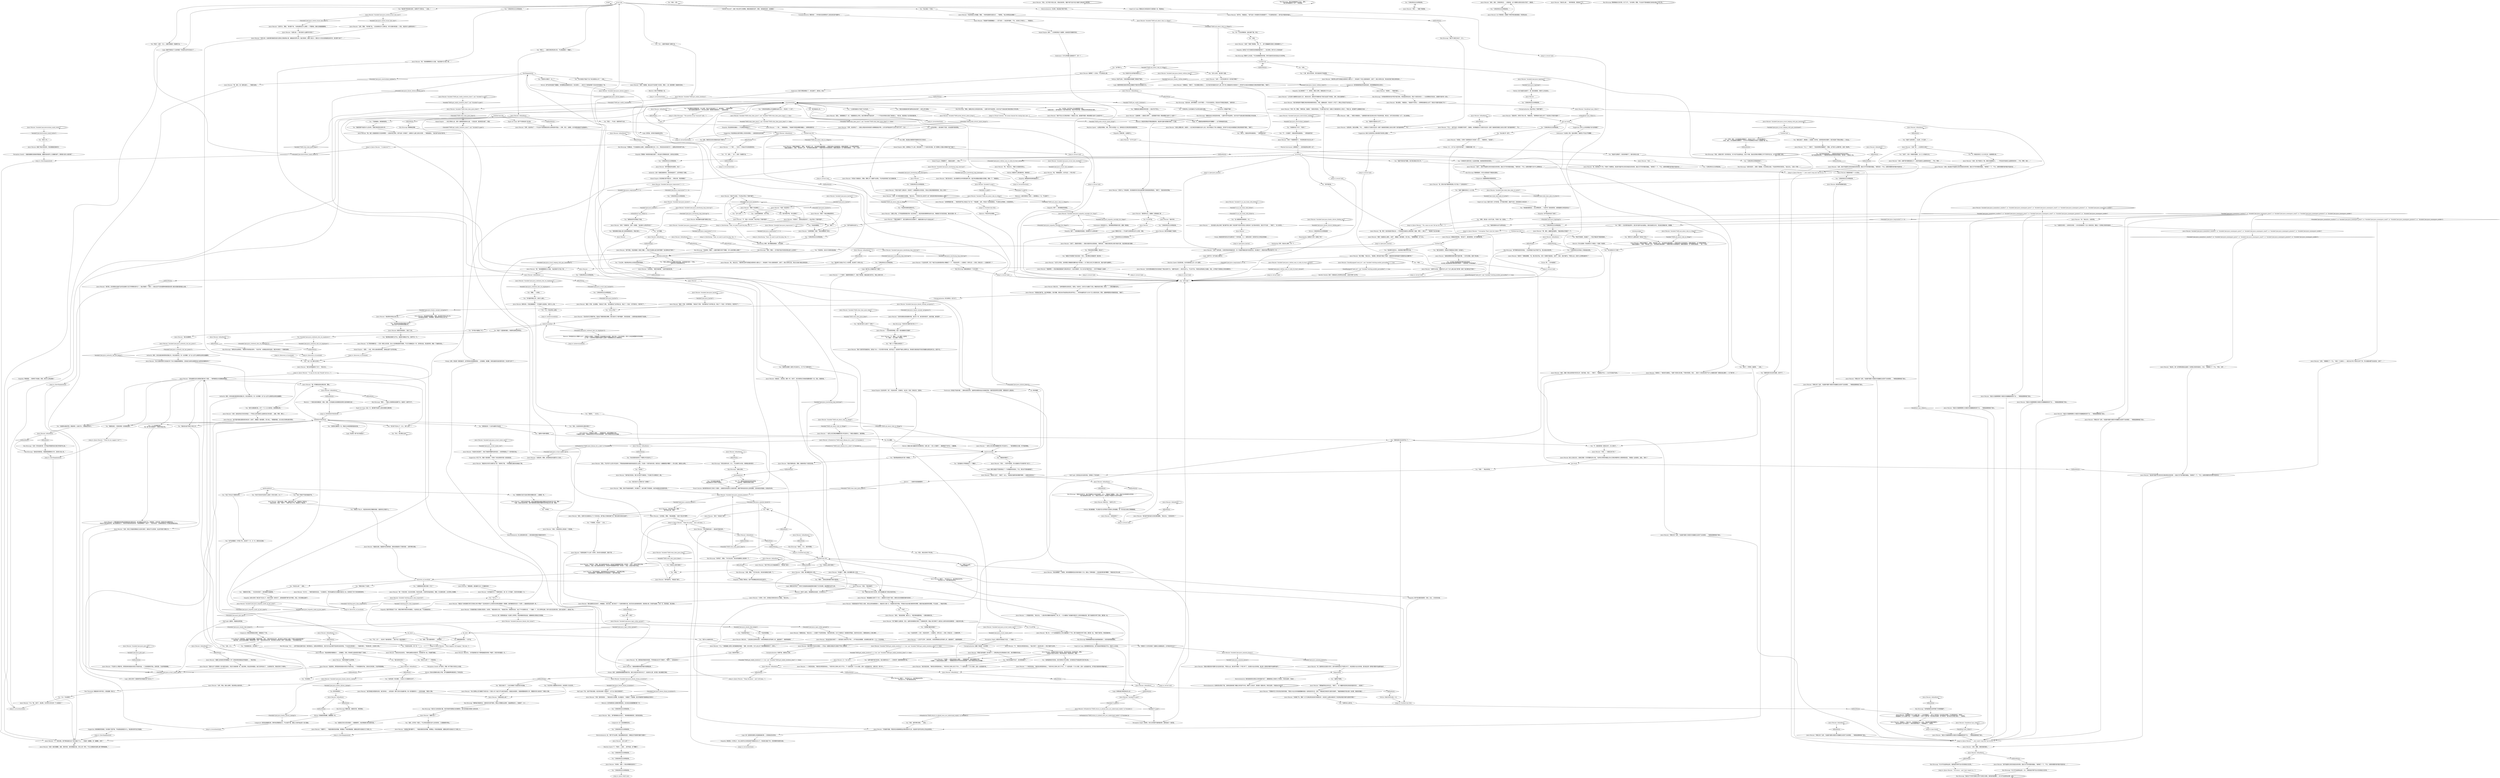 # PIER / JOYCE ON EVRART
# EVRART HUB and all such relevant information. Also tells you Discovery of Insulinde story.
# ==================================================
digraph G {
	  0 [label="START"];
	  1 [label="input"];
	  2 [label="Kim Kitsuragi: “我这位*不寻常*同事的立场不代表官方政策。我希望你能理解——RCM不会选择站在哪一边的。”"];
	  3 [label="Joyce Messier: “当然——我也不指望你分享任何他告诉你的事。我自己可不是*腐败的蠕虫。”她转向你：“不过，如果你想要*讨论*什么事情的话……”"];
	  4 [label="Joyce Messier: “当然，警探。请原谅我的暗示。”"];
	  5 [label="Joyce Messier: “……我又能怎么阻止你呢？我们都不是人类吗？我们都不*好奇*听听别人的想法吗？这只是本性而已。我们只不过是……”她笑了。“在八卦而已。”"];
	  6 [label="Joyce Messier: “的确如此，”她笑了。“别为那篇文章担心——反正地区性的报纸也没什么用。那个男人的膝盖骨也许是保住了。而*我*可以肯定本地商铺对艾弗拉特是很不满的。”她笑了。"];
	  7 [label="Jump to: [evrart hub]"];
	  8 [label="Rhetoric: 所以这是她一开始来到马丁内斯的一个因素？有意思。"];
	  9 [label="Joyce Messier: “一个她……”她扬起眉头。“希望她不是特别重要的嫌疑人。如果她逃跑的话……”"];
	  10 [label="Joyce Messier: “这种事情就叫做……”她突然漫不经心地说出了这个词：“*倒血霉*。当然，听到这个消息我很难过。不过我们必须继续。以免局势恶化。”"];
	  11 [label="Empathy: 看看谁突然变得防备起来了。"];
	  12 [label="Jump to: [evrart hub]"];
	  13 [label="Logic: 警督也许会——不过我不记得你登记过什么东西，哈里。"];
	  14 [label="Conceptualization: 他似乎陷入了某种*循环*。"];
	  15 [label="Joyce Messier: ……"];
	  16 [label="Half Light: 当你说出这句话的时候，恐惧侵入了你的身体……"];
	  17 [label="Joyce Messier: “很漂亮……”她端详着它。"];
	  18 [label="Joyce Messier: “维利耶9mm，前膛枪？双管或者三管……”"];
	  19 [label="Jump to: [evrart hub]"];
	  20 [label="Joyce Messier: IsKimHere()"];
	  21 [label="IsKimHere()", shape=diamond];
	  22 [label="!(IsKimHere())", shape=diamond];
	  23 [label="Joyce Messier: IsKimHere()"];
	  24 [label="IsKimHere()", shape=diamond];
	  25 [label="!(IsKimHere())", shape=diamond];
	  26 [label="You: “是的，引荐。”"];
	  27 [label="Joyce Messier: 她小心地点点头，仿佛正捏着一只炸药桶附近的火柴。“这样的引荐有时候能让你从艾弗拉特那样的人那里得到信息，”她扬起一边的眉毛，说到。“是吗？”"];
	  28 [label="Joyce Messier: IsKimHere()"];
	  29 [label="IsKimHere()", shape=diamond];
	  30 [label="!(IsKimHere())", shape=diamond];
	  31 [label="You: “必须这样做——我也换来了信息。对这起案件很有帮助。”"];
	  32 [label="Joyce Messier: “误报……”她用力地摇摇头。“这都是因为我们还没有分享关于私刑的信息。看见没，对手已经在利用这一点了。别让他得逞。”"];
	  33 [label="Joyce Messier: “真是太仁慈了，”她想了一会儿。“希望他们能帮你查清整件事情……如果还没有的话？”"];
	  34 [label="Joyce Messier: “看起来也许你可以解开这个结！”她笑弯了眼，一阵刺痛感沿着你的脊椎向下窜。"];
	  35 [label="Jump to: [evrart hub]"];
	  36 [label="Joyce Messier: Variable[\"pier.joyce_evrart_wants_war\"]"];
	  37 [label="Variable[\"pier.joyce_evrart_wants_war\"]", shape=diamond];
	  38 [label="!(Variable[\"pier.joyce_evrart_wants_war\"])", shape=diamond];
	  39 [label="Shivers: 湿气在你的皮肤下面蔓延。你的眼睛追逐着她的目光：经过拾网人……前往马丁内斯海岸那个无名村庄的混凝土广场。"];
	  40 [label="Joyce Messier: “什么？”她看着脚上那双小绿色橡胶靴的鞋底：“我想，是35码吧。为什么这么问？我的脚基因突变了。非常小。”"];
	  41 [label="You: “你之前来过马丁内斯？”"];
	  42 [label="Joyce Messier: “不要每年花22天时间在灰域中穿梭，不要在20出头的时候跟愚蠢的朋友一起体验贫穷生活，还有，不要投递艾弗拉特·克莱尔的邮件。”她瘦骨嶙峋的手指头像一支利箭，瞄准你的胸口……”"];
	  43 [label="Jump to: [evrart hub]"];
	  44 [label="Kim Kitsuragi: “我见过工会的武装力量。他们的组织性要强过这些雇佣兵。他们还有瑞瓦肖西部人民的支持。”"];
	  45 [label="Kim Kitsuragi: “我肯定你很有钱。问题是愿意牺牲多少年，还有多少条人命。”"];
	  46 [label="Joyce Messier: “只要加姆洛克的毒品贸易能给他们提供支持，他们就能永远坚持下去。恕我直言，这将会是一段漫长而又血腥的时光。”\n“但这并不是在虚张声势。我之前就假设过了。甚至告诉我这些信息的你，也是他策略的*一部分*……在此时此刻，让我继续维持这个所谓如意算盘的假设。”"];
	  47 [label="Joyce Messier: “你以为我有权把它交给他们吗？你以为我能控制董事会，还有他们派来的这群患有战斗疲劳症的雇佣兵吗？”"];
	  48 [label="Joyce Messier: IsKimHere()"];
	  49 [label="IsKimHere()", shape=diamond];
	  50 [label="!(IsKimHere())", shape=diamond];
	  51 [label="Joyce Messier: “慢慢滴落，直到最终汇成一片浩瀚的海洋。”"];
	  52 [label="You: “下雨了。”"];
	  53 [label="Joyce Messier: “除了贼鸥什么都没有。百合。血榉木和埃斯佩兰斯河。它是新新世界。蒙迪人用它累积了人类历史上前所未有的巨额财富——瑞瓦肖宗主国。”"];
	  54 [label="Joyce Messier: IsKimHere()"];
	  55 [label="IsKimHere()", shape=diamond];
	  56 [label="!(IsKimHere())", shape=diamond];
	  57 [label="Joyce Messier: Variable[\"pier.joyce_redcheck_rhet_we_employers\"]"];
	  58 [label="Variable[\"pier.joyce_redcheck_rhet_we_employers\"]", shape=diamond];
	  59 [label="!(Variable[\"pier.joyce_redcheck_rhet_we_employers\"])", shape=diamond];
	  60 [label="You: “理解。“（让她走。）"];
	  61 [label="Rhetoric: 没有什么雇主。她是董事会的成员。也许是合伙人。"];
	  62 [label="You: “即使过了这么久，我还是没有真正理解你是谁，或者你的立场是什么。”"];
	  63 [label="You: “很好。”"];
	  64 [label="You: “再见，雷乔伊斯·莱顿。”（总结。）"];
	  65 [label="Endurance: 你的肚子咕咕叫着……某种东西告诉你，追踪现实根茎的机会已经离你而去。最好回到测颅先生那里，看看他有什么要说的。"];
	  66 [label="Jump to: [Interfacing: \"Yeah, we need to pull the plug, the...\"]"];
	  67 [label="You: “我不知道你在说什么。”"];
	  68 [label="Joyce Messier: “现在，在它*再次*发生之前，问我点别的吧。*最好*是不包含*先生*或者*艾弗拉特*之类的事。”"];
	  69 [label="Jump to: [evrart hub]"];
	  70 [label="Joyce Messier: “哦，”她扬起眉毛，似乎在说——*所以*呢？"];
	  71 [label="Joyce Messier: Variable[\"pier.joyce_volition_easy_to_talk_of_evrart_showed\"]"];
	  72 [label="Variable[\"pier.joyce_volition_easy_to_talk_of_evrart_showed\"]", shape=diamond];
	  73 [label="!(Variable[\"pier.joyce_volition_easy_to_talk_of_evrart_showed\"])", shape=diamond];
	  74 [label="You: “我感觉国际社会不会赞同他的。”"];
	  75 [label="Joyce Messier: “我还以为我那微薄的40雷亚尔的报酬能够坚持下去……”她假装遗憾地摇了摇头。"];
	  76 [label="gun found"];
	  77 [label="Joyce Messier: IsKimHere()"];
	  78 [label="IsKimHere()", shape=diamond];
	  79 [label="!(IsKimHere())", shape=diamond];
	  80 [label="Jump to: [Joyce Messier: \"\"A takeover?\"\"]"];
	  81 [label="Inland Empire: 是的……之后再回到这个话题吧。这条信息可是爆炸性的。"];
	  82 [label="Rhetoric: 不是太罕见的事情。"];
	  83 [label="Untitled hub (04)"];
	  84 [label="Jump to: [evrart hub]"];
	  85 [label="Kim Kitsuragi: 很难觉察到的一个点头动作。"];
	  86 [label="Inland Empire: 生后的世界，死亡；死后的世界，又是新生。洲之后，灰域；灰域之后，还是洲。"];
	  87 [label="Volition: 你自己也可以来上一点。"];
	  88 [label="Kim Kitsuragi: 警督看着她的船在海湾里越变越小，白色的船帆随风飘荡。"];
	  89 [label="Joyce Messier: “四年之后，女皇的顾问被宣告成为无罪女王德洛莉丝·黛，被推选的世界之灵。随之而来的，就是人道主义、国际主义以及议会制度统治的时代。我们都*兴奋*了……”"];
	  90 [label="Jump to: [Joyce MAIN hub]"];
	  91 [label="Joyce Messier: ……"];
	  92 [label="Joyce Messier: “维利耶&拉萨尔是瑞瓦肖原来的14寡头之一，你知道吗？专攻火炮和弹道学。当然了，是在大革命之前，现在他们属于某些戈特伍德人。”"];
	  93 [label="Joyce Messier: “嗯，”她点点头。“维利耶&拉萨尔是瑞瓦肖原来的14寡头之一，你知道吗？专攻火炮和弹道学。当然了，是在大革命之前，现在它们属于某些戈特伍德人。”"];
	  94 [label="You: “我这种行为是出于对工人的同情。我点燃了斗争的火焰。”"];
	  95 [label="Kim Kitsuragi: 警督什么也没说，不过当他看着你的时候，你听见他的尼龙夹克发出沙沙的声响。"];
	  96 [label="Joyce Messier: “不，别告诉我。我不想知道他为这个地方准备了什么……可能是一座雕像。是一座雕像，对吧？”"];
	  97 [label="thevillageplanhub"];
	  98 [label="You: 闭上眼睛。"];
	  99 [label="Joyce Messier: “不像我这么猥琐……”她看着海湾，绿色的眼睛在闪烁。\n“不像我这么猥琐。”她看着浸泡在水中的亘石和煤渣砖，还有汽車里杂草丛生的残躯……"];
	  100 [label="Joyce Messier: “每一件事都会影响决策过程，警探。”"];
	  101 [label="You: （看着你的手腕。）“末日的时间到了。是时候着手迎接黄昏。”"];
	  102 [label="Joyce Messier: Variable[\"pier.joyce_give_up\"]"];
	  103 [label="Variable[\"pier.joyce_give_up\"]", shape=diamond];
	  104 [label="!(Variable[\"pier.joyce_give_up\"])", shape=diamond];
	  105 [label="Logic: 现在唯一剩下的只有结局了。"];
	  106 [label="Joyce Messier: “我的性格做不出这种事。”"];
	  107 [label="You: “告诉我吧。”"];
	  108 [label="Joyce Messier: “我们这样做就是为了这个，”她点点头。"];
	  109 [label="Joyce Messier: “一点也不*正常*。没有先例，大家觉得她是在惩罚海军上将，或者是疯了，或者两者都有……”"];
	  110 [label="Joyce Messier: “一次彻底的转变，”她点点头。“人类对现实理解的彻底转变。第二天，一只大贼鸥在飞跃旗舰*麦角号*上空的时候被击落。那只鸟被保存并带了回来。跟花粉一起。”"];
	  111 [label="You: “大贼鸥是他们看见的第一只鸟？”"];
	  112 [label="You: “这是我们最后的喘息？”"];
	  113 [label="You: “干得漂亮，宗主国！”（点头。）"];
	  114 [label="Jump to: [intheveryendhub]"];
	  115 [label="Joyce Messier: IsKimHere()"];
	  116 [label="IsKimHere()", shape=diamond];
	  117 [label="!(IsKimHere())", shape=diamond];
	  118 [label="You: “再见了，乔伊斯·L·梅西耶。”（总结。）"];
	  119 [label="Encyclopedia: 如果他*又*把一切都忘了呢？"];
	  120 [label="Joyce Messier: Variable[\"pier.joyce_loopcounter\"] == 4"];
	  121 [label="Variable[\"pier.joyce_loopcounter\"] == 4", shape=diamond];
	  122 [label="!(Variable[\"pier.joyce_loopcounter\"] == 4)", shape=diamond];
	  123 [label="You: “不——你误解了。我是这样转动按钮的。”（把热度调*低*）"];
	  124 [label="Joyce Messier: “我理应如此。”她点点头——又是那个不自然的笑容。“我年轻的时候，在马丁内斯有过一段短暂的罗曼史。他的年纪比较大，肩膀宽阔的让人难以置信……”"];
	  125 [label="fix_there"];
	  126 [label="Joyce Messier: IsKimHere()"];
	  127 [label="IsKimHere()", shape=diamond];
	  128 [label="!(IsKimHere())", shape=diamond];
	  129 [label="Joyce Messier: “什么？！”她笑了。“恐怕你把情况理解错了，警探。这不是什么封建冲突，这是一场谈判。”"];
	  130 [label="Joyce Messier: “呃，我也阻止不了你，不是吗？你要明白，我没有*指望*你分享任何他告诉你的事。我自己可不是*腐败的蠕虫。”她停顿了一下。“不过，如果你想要传递*某些*信息的话……”"];
	  131 [label="Joyce Messier: “哈！”她点点头，似有所悟。"];
	  132 [label="Joyce Messier: “转换立场？当然，*这就是*我那100雷亚尔的报酬无法坚持下去的原因……”她假装遗憾地摇了摇头。"];
	  133 [label="Joyce Messier: IsKimHere()"];
	  134 [label="IsKimHere()", shape=diamond];
	  135 [label="!(IsKimHere())", shape=diamond];
	  136 [label="Joyce Messier: Variable[\"TASK.ask_about_ruby_in_village\"]"];
	  137 [label="Variable[\"TASK.ask_about_ruby_in_village\"]", shape=diamond];
	  138 [label="!(Variable[\"TASK.ask_about_ruby_in_village\"])", shape=diamond];
	  139 [label="You: 没错。她甚至还没告诉我她对私刑了解多少。"];
	  140 [label="You: （不。说吧。）“夫人，这是一次接管行动。”"];
	  141 [label="Composure: 甚至连退缩都没有。那样肯定需要意志力。不过在那下面，基础上已经开始出现一些小裂痕。"];
	  142 [label="You: “这片大海？”"];
	  143 [label="evrart hub"];
	  144 [label="You: “艾弗拉特先生正在帮我找枪。”"];
	  145 [label="Joyce Messier: “我的天啦……”"];
	  146 [label="You: “三管。我可以告诉你，把它找回来可不容易啊。”"];
	  147 [label="Joyce Messier: “呃，那也许他不像你想的那么*乐于助人*？还有别的吗？”"];
	  148 [label="You: “不，我的意思是一扇真正的门。别人家的门。”"];
	  149 [label="Joyce Messier: “天啦！我听到的是……”她说话的方式很慢，有点像老实：“你搜查了一栋房屋，因为怀疑那里可能跟毒品交易有关……”"];
	  150 [label="Joyce Messier: IsKimHere()"];
	  151 [label="IsKimHere()", shape=diamond];
	  152 [label="!(IsKimHere())", shape=diamond];
	  153 [label="Volition: 她试着隐藏，不过某些*巨大的怀疑*正在她内心深处蔓延。有一顶王冠正在她头顶慢慢破裂。"];
	  154 [label="onamissionhub"];
	  155 [label="Joyce Messier: “去吧，帮他。就这么做吧。我没有阻止他的权利。”"];
	  156 [label="You: “这将会是一场大屠杀，工会在火力方面差的太多了。”"];
	  157 [label="Kim Kitsuragi: “我们这样做就是为了这个，警官。”\n“我们这样做就是为了这个，荣誉警督。”"];
	  158 [label="Empathy: 他的手臂抬高了几秒，好像打算把手搭在你的肩膀上。他没有这么做，不过意图是有的……"];
	  159 [label="You: “我好像总是跟它过不去。或者是它跟我过不去。我弄坏过一只。”"];
	  160 [label="Joyce Messier: “我们走着瞧吧。”"];
	  161 [label="Joyce Messier: “是的。克莱尔先生提前抢占了2个月的先机。我不能让它继续发展下去。我在这里已经别无选择了。”"];
	  162 [label="You: “为什么不呢？”"];
	  163 [label="Joyce Messier: “我知道——因为我，跟你一样，也疯了。我只是把自己的病症隐藏地更好一些。而且，我很有钱。”"];
	  164 [label="Rhetoric: 在所有那些陷入困境的事情来说，这也肯定会是最愚蠢的那一件。"];
	  165 [label="Joyce Messier: “*而且*在那个过程当中，你发现了一些跟调查有关的信息。只是从艾弗拉特那里得来的，很让人惊讶！”"];
	  166 [label="Joyce Messier: “先生……”"];
	  167 [label="You: “他不是我选择的勇士——我愿意发誓效忠你和资本的事业。”\n“他不是我选择的勇士——我愿意发誓效忠你和资本的事业。我也是一个极端主义者。”"];
	  168 [label="Joyce Messier: IsKimHere()"];
	  169 [label="IsKimHere()", shape=diamond];
	  170 [label="!(IsKimHere())", shape=diamond];
	  171 [label="Joyce Messier: “当然。而且我也不指望你分享任何他告诉你的事。我自己可不是*腐败的蠕虫。”她停顿了一下。“不过，如果你想要传递*某些*信息的话……”"];
	  172 [label="Jump to: [Joyce Messier: \"\"Corruption! That's how he's done i...\"]"];
	  173 [label="Joyce Messier: Variable[\"pier.joyce_moneybave_smallest\"]  or  Variable[\"pier.joyce_moneygave_great\"]  or  Variable[\"pier.joyce_moneygave_small\"]  or  Variable[\"pier.joyce_moneygave_greatest\"]  or   Variable[\"pier.joyce_moneygave_middle\"]"];
	  174 [label="Variable[\"pier.joyce_moneybave_smallest\"]  or  Variable[\"pier.joyce_moneygave_great\"]  or  Variable[\"pier.joyce_moneygave_small\"]  or  Variable[\"pier.joyce_moneygave_greatest\"]  or   Variable[\"pier.joyce_moneygave_middle\"]", shape=diamond];
	  175 [label="!(Variable[\"pier.joyce_moneybave_smallest\"]  or  Variable[\"pier.joyce_moneygave_great\"]  or  Variable[\"pier.joyce_moneygave_small\"]  or  Variable[\"pier.joyce_moneygave_greatest\"]  or   Variable[\"pier.joyce_moneygave_middle\"])", shape=diamond];
	  176 [label="Joyce Messier: “转换立场？当然，*这就是*我那40雷亚尔的报酬无法坚持下去的原因……”她假装遗憾地摇了摇头。"];
	  177 [label="Kim Kitsuragi: “玩笑归玩笑——那是一笔捐款。它已经登记在册，不会给你带来任何好处。”他点点头。“还有一件事——”"];
	  178 [label="Joyce Messier: Variable[\"pier.joyce_evrart_helping_with_gun_mentioned\"]"];
	  179 [label="Variable[\"pier.joyce_evrart_helping_with_gun_mentioned\"]", shape=diamond];
	  180 [label="!(Variable[\"pier.joyce_evrart_helping_with_gun_mentioned\"])", shape=diamond];
	  181 [label="You: “事实上，我是这样转动按钮的。”（把热度调*低*）"];
	  182 [label="Reaction Speed: 一丝满足的情绪。未来，她可以利用这一点。扭转街区对艾弗拉特的态度和形势。"];
	  183 [label="Joyce Messier: “好吧，他当然会了——不过这并不意味着他没有从这种安排中受益——货車，港口，全都是。这只是意味着他不会直接承认。”"];
	  184 [label="Joyce Messier: 她看起来很惊喜。“那太好了。我的意思是，对于调查很好啊。”"];
	  185 [label="You: “情况变得非常糟糕。她自杀了。”"];
	  186 [label="Esprit de Corps: 警督会对分享信息的行为更宽容一些，希望如此。"];
	  187 [label="You: “艾弗拉特先生正在帮我找枪。”"];
	  188 [label="You: “他让我打开一扇门。”"];
	  189 [label="Joyce Messier: “啊，是的，就像你说的那样。”看起来她似乎困惑了一下。"];
	  190 [label="Joyce Messier: ……"];
	  191 [label="Joyce Messier: “罢工特酿，”她点点头。“很经典。那你说的*增加了热度*，我推测你的意思就是*往里面多加点酒精*咯？”"];
	  192 [label="Joyce Messier: “或者他想要你和我*相信*他想要战争。”"];
	  193 [label="Jump to: [evrartdoorhubz]"];
	  194 [label="Joyce Messier: “满是幽灵和远古的记忆。”她笑了。“这个偏题的信息有没有给你提供任何……信息呢？”"];
	  195 [label="Joyce Messier: “它就是——但是没有我这么猥琐……”她看着海湾，绿色的眼睛在闪烁。\n“它就是——但是没有我这么猥琐……”她看着浸泡在水中的亘石和煤渣砖，还有汽車里杂草丛生的残躯……"];
	  196 [label="You: “战争*就是*他们的目标。我之前跟你说过了——艾弗拉特一直都想要局势升级。”"];
	  197 [label="You: “我可以让他放你进去。”"];
	  198 [label="You: “这不会是最后一次*罢工*的。还会有下一次，又一次，直到法治瓦解。”"];
	  199 [label="Joyce Messier: “我会试试的，警探。如果不是为了你，那就是为了瑞瓦肖。”\n“我会试试的，哈里。”她笑了。“如果不是为了你，那就是为了瑞瓦肖。”"];
	  200 [label="Joyce Messier: “我不想这么做，警探。”\n“我不想这么做，哈里。”"];
	  201 [label="Joyce Messier: Variable[\"pier.joyce_harrier\"]"];
	  202 [label="Variable[\"pier.joyce_harrier\"]", shape=diamond];
	  203 [label="!(Variable[\"pier.joyce_harrier\"])", shape=diamond];
	  204 [label="Joyce Messier: 她美美地抿了一小口茶水。"];
	  205 [label="Joyce Messier: ……"];
	  206 [label="Volition: 别上当了，这是一种让你开口的策略。那甜言蜜语的音节，微笑，有阴谋的玩笑，全部都是！"];
	  207 [label="You: “艾弗拉特先生帮我找到枪了。”"];
	  208 [label="Joyce Messier: “真是惊人！”她向你欠身致礼。“给那个老滑头添点堵。干得非常漂亮。而且……那这个小戏法有没有产生什么有趣的结果？我猜这是必要的——为了案子好……”"];
	  209 [label="You: “这次罢工是由勒索保护费的组织资助的。”\n“这次罢工是由勒索保护费的组织资助的——这就导致了本地商铺破产。”"];
	  210 [label="Drama: 当然。政治是一种表演技巧。他不断地在吾辈面前表演……还有撒谎。很抱歉，吾辈没能抓住他的更多谎言，实在是*太多*了……"];
	  211 [label="Esprit de Corps: 我*不*觉得这是个好主意。"];
	  212 [label="You: “我甚至都不知道为什么告诉你。这跟艾弗拉特也没有关系……”"];
	  213 [label="Joyce Messier: “很不幸。”她摇摇头。“我不会进一步刺探你们的调查细节了，不过我想说的是——我*完全*相信你的能力。”"];
	  214 [label="Joyce Messier: CheckEquipped(\"neck_tie\")  and  Variable[\"whirling.necktie_personified\"] == true"];
	  215 [label="CheckEquipped(\"neck_tie\")  and  Variable[\"whirling.necktie_personified\"] == true", shape=diamond];
	  216 [label="!(CheckEquipped(\"neck_tie\")  and  Variable[\"whirling.necktie_personified\"] == true)", shape=diamond];
	  217 [label="Logic: 这样不对！你不会陷入循环的！"];
	  218 [label="Joyce Messier: “这并非意味着我们的对话构成了*商业间谍*行为。*就算*是这样——其实也没什么。不过并不会，毕竟你会把钱登记为捐款，而且，这*明显*只是朋友之间的闲聊而已。”"];
	  219 [label="Joyce Messier: “当然了。感谢你的建议——很高兴能有你在这里协助。”她转向你：“你跟艾弗拉特之间的*其他*交易，我还是相当感兴趣的……”"];
	  220 [label="Joyce Messier: 她想喝了一口茶水。不过没有这么做。"];
	  221 [label="Joyce Messier: “当然。RCM有权搜查任何房屋。”她点点头。“不然你们怎么抓住坏人呢？我希望你得到的信息能派上用场？”"];
	  222 [label="Logic: 她那种物物交换的思想没法理解你不要求任何回报的行为。"];
	  223 [label="You: “夫人？你没事吧？”"];
	  224 [label="Joyce Messier: Variable[\"pier.joyce_electrochem_imbibed\"]"];
	  225 [label="Variable[\"pier.joyce_electrochem_imbibed\"]", shape=diamond];
	  226 [label="!(Variable[\"pier.joyce_electrochem_imbibed\"])", shape=diamond];
	  227 [label="You: “你很喜欢这个村子，不是吗？”"];
	  228 [label="Electrochemistry: 她的皮肤和防水雨衣之间的温度升高了，温暖着她身上的麻木12号香水。你别无选择，只能说……"];
	  229 [label="You: “迪斯科*的确*很猥琐。”"];
	  230 [label="Joyce Messier: “恐怕迪斯科没办法帮我们解决这个问题……”她带着相当大的遗憾如是说到。"];
	  231 [label="Joyce Messier: “这可能是作为一个物种的我们，唯一的一次*突破*。四百年来的最后一次。”"];
	  232 [label="Perception (Smell): 空气很冷，带着一种下雨时才有的尘土味道。"];
	  233 [label="Joyce Messier: “大革命，贫穷，还有随之而来的资本主义崛起，”她点点头。"];
	  234 [label="You: “你*就是*野松公司。没有什么雇主。”"];
	  235 [label="Jump to: [Joyce Messier: \"\"Keep the peace -- and I will keep...\"]"];
	  236 [label="Joyce Messier: 她笑了。“你们自己小心。他们很快会动手的。”\n“你们自己小心。他们很快会动手的。”"];
	  237 [label="You: “*每个人*不都有点疯狂吗？”"];
	  238 [label="Joyce Messier: IsKimHere()"];
	  239 [label="IsKimHere()", shape=diamond];
	  240 [label="!(IsKimHere())", shape=diamond];
	  241 [label="Joyce Messier: Variable[\"TASK.what_does_joyce_done\"]"];
	  242 [label="Variable[\"TASK.what_does_joyce_done\"]", shape=diamond];
	  243 [label="!(Variable[\"TASK.what_does_joyce_done\"])", shape=diamond];
	  244 [label="Joyce Messier: Variable[\"TASK.what_does_joyce_done\"]"];
	  245 [label="Variable[\"TASK.what_does_joyce_done\"]", shape=diamond];
	  246 [label="!(Variable[\"TASK.what_does_joyce_done\"])", shape=diamond];
	  247 [label="Joyce Messier: Variable[\"pier.joyce_blackc_shivers_finding_gun\"]"];
	  248 [label="Variable[\"pier.joyce_blackc_shivers_finding_gun\"]", shape=diamond];
	  249 [label="!(Variable[\"pier.joyce_blackc_shivers_finding_gun\"])", shape=diamond];
	  250 [label="You: “你比较喜欢别的吗？不要青少年活动中心？”"];
	  251 [label="Joyce Messier: “你误解了，警探。我们都要对某人负责。”"];
	  252 [label="Jump to: [pier.joyce_harrier]"];
	  253 [label="Joyce Messier: IsKimHere()"];
	  254 [label="IsKimHere()", shape=diamond];
	  255 [label="!(IsKimHere())", shape=diamond];
	  256 [label="Kim Kitsuragi: “RCM不会选择站边的，夫人。我希望这件事不会以任何其他方式实现。”"];
	  257 [label="Jump to: [Joyce Messier: \"\"...how could I stop you? Are we no...\"]"];
	  258 [label="Joyce Messier: IsKimHere()"];
	  259 [label="IsKimHere()", shape=diamond];
	  260 [label="!(IsKimHere())", shape=diamond];
	  261 [label="You: “没必要到处显摆我的枪。这么说吧，现在它已经在我手上了。谢天谢地。”（拍拍你的枪）\n“我不会到处显摆它的——所以这么说吧，我很高兴能找到它。”（拍拍你的枪）"];
	  262 [label="You: “我跟他说过雇佣兵审判的事——他似乎并不担心。”"];
	  263 [label="Joyce Messier: Variable[\"TASK.get_reality_lowdown_done\"]  and  Variable[\"tc.pale\"]"];
	  264 [label="Variable[\"TASK.get_reality_lowdown_done\"]  and  Variable[\"tc.pale\"]", shape=diamond];
	  265 [label="!(Variable[\"TASK.get_reality_lowdown_done\"]  and  Variable[\"tc.pale\"])", shape=diamond];
	  266 [label="Untitled hub (02)"];
	  267 [label="Joyce Messier: IsKimHere()"];
	  268 [label="IsKimHere()", shape=diamond];
	  269 [label="!(IsKimHere())", shape=diamond];
	  270 [label="Empathy: 现在那里有些骚动——不过她依然控制住了。"];
	  271 [label="Joyce Messier: “公司没有‘派雇佣兵去追杀工会’。我告诉过你，极其详尽地跟你说了我们这边犯下的错误。当然，我也全盘照收了。”"];
	  272 [label="Logic: 我是不是低估了工会的残忍？现在她*必须*问问自己了……"];
	  273 [label="You: “我帮他的罗宋汤增加了热度。”"];
	  274 [label="Joyce Messier: “真是非常，非常乐于助人呢，”她重复到。“那事情进行地怎么样了？有没有关于枪的*线索*？”"];
	  275 [label="You: “艾弗拉特先生正在帮我找枪。”"];
	  276 [label="You: “艾弗拉特先生正在帮我找枪。”"];
	  277 [label="You: “艾弗拉特先生正在帮我找枪。”"];
	  278 [label="Joyce Messier: “是的，是的，艾弗拉特先生……对我来说，这个闲聊的主意实在是太可怕了，我收回。”"];
	  279 [label="You: “艾弗拉特先生正在帮我找枪。”"];
	  280 [label="You: “艾弗拉特先生正在帮我找枪。”"];
	  281 [label="Joyce Messier: “还有别的吗？”"];
	  282 [label="Joyce Messier: Variable[\"pier.joyce_blackc_volition_doubt\"]"];
	  283 [label="Variable[\"pier.joyce_blackc_volition_doubt\"]", shape=diamond];
	  284 [label="!(Variable[\"pier.joyce_blackc_volition_doubt\"])", shape=diamond];
	  285 [label="You: 你说的*巨大的怀疑*是指什么？"];
	  286 [label="You: “这里。”"];
	  287 [label="Joyce Messier: “啊，是的，我一直想去那儿……”她看向海湾。"];
	  288 [label="Electrochemistry: 在她的防水雨衣下面，在她的皮肤和氯丁橡胶之间的湿气中间。她脖子上的丝巾，散发着一股香水味。你别无选择，只能说出它的名字……"];
	  289 [label="Joyce Messier: Variable[\"pier.electrochem_numb_twelve\"]"];
	  290 [label="Variable[\"pier.electrochem_numb_twelve\"]", shape=diamond];
	  291 [label="!(Variable[\"pier.electrochem_numb_twelve\"])", shape=diamond];
	  292 [label="Joyce Messier: “接管计划？”"];
	  293 [label="Kim Kitsuragi: “要把他们除掉的话，光靠科奈尔是不够的。野松公司需要派出更多、装备更精良的人。别搞错了，夫人……”"];
	  294 [label="Joyce Messier: Variable[\"pier.joyce_evrart_wants_war\"]"];
	  295 [label="Variable[\"pier.joyce_evrart_wants_war\"]", shape=diamond];
	  296 [label="!(Variable[\"pier.joyce_evrart_wants_war\"])", shape=diamond];
	  297 [label="You: “所以，你打算怎么做？”"];
	  298 [label="Joyce Messier: “我会怎么做……”她环顾四周，悠悠地开了口。"];
	  299 [label="Composure: 她的双臂垂放在两侧，脊椎放松了下来。"];
	  300 [label="You: “8支？这个数字正常吗？”"];
	  301 [label="discovery_of_insulinde"];
	  302 [label="Jump to: [intheveryendhub]"];
	  303 [label="apoliticalfailure"];
	  304 [label="Joyce Messier: “简而言之，警探。我们会废除色素标准。你的钱不再需要像甲壳素一样的黑——而且，还有会*更多*的钱。”\n“简而言之，哈里。我们会废除色素标准。你的钱不再需要像甲壳素一样的黑——而且，还有会*更多*的钱。”"];
	  305 [label="You: “再见，禁忌沼泽的下界生物。”"];
	  306 [label="Joyce Messier: “很可惜，这也是我永远抽不出时间去做的几百万件事情的其中之一。我必须接受一个事实——我永远也不会变成那种拿着钱到处帮人解决问题的富有甜心女孩。”"];
	  307 [label="Joyce Messier: CheckItem(\"gun_villiers\")"];
	  308 [label="CheckItem(\"gun_villiers\")", shape=diamond];
	  309 [label="!(CheckItem(\"gun_villiers\"))", shape=diamond];
	  310 [label="Joyce Messier: “杜博阿警督？哈里！”她在你眼前挥了挥手。"];
	  311 [label="Joyce Messier: “不要在意细节了，我们浪费的时间已经够多了。重要的事你*似乎*已经走出来了……”"];
	  312 [label="Joyce Messier: “我们告诉自己，自从联盟军在08年登陆海岸以来，我们将会遭遇这里最大的惨剧。想象一下！”她摇摇头。"];
	  313 [label="Jump to: [pier.joyce_harrier]"];
	  314 [label="You: “他是个出色的男人。又出色，又*正直*。”"];
	  315 [label="Kim Kitsuragi: “而且，如果这*是*一场冲突的话，RCM也不会选择站边。在这个时候，我这位同事对待警察工作*不寻常*的方法，并不能代表整个组织。”"];
	  316 [label="Untitled hub"];
	  317 [label="Joyce Messier: “真是惊人！”她点点头，惊讶程度远不止一点点。“我没想过他能克服难关。”\n“我对此有种*不好*的感觉——请告诉我你找到了。不要再循环了，亲爱的。”"];
	  318 [label="Joyce Messier: Variable[\"tc.no_one_fucks_with_frittte\"]"];
	  319 [label="Variable[\"tc.no_one_fucks_with_frittte\"]", shape=diamond];
	  320 [label="!(Variable[\"tc.no_one_fucks_with_frittte\"])", shape=diamond];
	  321 [label="You: “没人敢惹弗利多麻烦的，夫人。”"];
	  322 [label="Joyce Messier: “别担心那篇文章，亲爱的——反正地区性的报纸也没什么用。你也许是放过了男人的膝盖骨。而*我*可以肯定本地商铺对艾弗拉特是很不满的。”她笑了。"];
	  323 [label="Untitled hub"];
	  324 [label="Untitled hub (03)"];
	  325 [label="You: “我真的只能说这么多了。”"];
	  326 [label="Joyce Messier: “尽快展开调查。等到你告诉我堵車那边的事处理完毕之后，我会很*乐意*告诉你公司这边的情况。”"];
	  327 [label="Joyce Messier: Variable[\"TASK.get_reality_lowdown\"] == true  and  Variable[\"TASK.get_reality_lowdown_done\"] == false"];
	  328 [label="Variable[\"TASK.get_reality_lowdown\"] == true  and  Variable[\"TASK.get_reality_lowdown_done\"] == false", shape=diamond];
	  329 [label="!(Variable[\"TASK.get_reality_lowdown\"] == true  and  Variable[\"TASK.get_reality_lowdown_done\"] == false)", shape=diamond];
	  330 [label="Joyce Messier: “第8支探险队伍归来了，神智健全，完好无损。他们讲述了一个全新的物质大陆。他们告诉女皇和她的顾问，德洛莉丝·黛，灰域开始凝结，日复一日，每时每刻，每分每秒。”"];
	  331 [label="Jump to: [discovery_of_insulinde]"];
	  332 [label="Joyce Messier: Variable[\"pier.joyce_evrart_hub_reached\"]"];
	  333 [label="Variable[\"pier.joyce_evrart_hub_reached\"]", shape=diamond];
	  334 [label="!(Variable[\"pier.joyce_evrart_hub_reached\"])", shape=diamond];
	  335 [label="Kim Kitsuragi: 警督看着你，你可以发誓他的下颌肌肉在颤抖。"];
	  336 [label="You: “艾弗拉特先生说*基本上*很快就会找到。”"];
	  337 [label="You: “艾弗拉特先生正在帮我找枪。”"];
	  338 [label="Volition: 执行功能完全崩溃了。我一直在按按钮，但是什么也没发生。"];
	  339 [label="Suggestion: 是什么让你觉得我们*会*这样做呢？"];
	  340 [label="You: “没有。”"];
	  341 [label="You: “我帮克莱尔先生恐吓别人了。”"];
	  342 [label="You: “听起来你很想念那些时光。”"];
	  343 [label="Empathy: 哦不——她的确很多愁善感。否则她为什么会来这里？"];
	  344 [label="rootednostalgia"];
	  345 [label="You: “如果你这么说的话。”"];
	  346 [label="Pain Threshold: 她瞄准地*非常*用力。感觉就像一把尖刀。"];
	  347 [label="Jump to: [thevillageplanhub]"];
	  348 [label="Joyce Messier: “你建议我怎么做？”"];
	  349 [label="Jump to: [Joyce Messier: \"\"What do you suggest I do?\"\"]"];
	  350 [label="Joyce Messier: “就像工会的前任领导被暗杀一样？艾弗拉特和埃德加会怀疑我的……”她在考虑。"];
	  351 [label="Kim Kitsuragi: 警督看着自己的手表，叹了口气。“也许是吧，警探，不过这并不意味着我们没有尝试阻止它的义务。”"];
	  352 [label="Joyce Messier: “他说得对。即将到来的是漫长的而又可怕的内战。一个失败国家的开始。没有末日的狂喜，只会弄得很难看。”"];
	  353 [label="Half Light: 就是的。她就是这种性格。"];
	  354 [label="Joyce Messier: “我会把B中转站让给工会。”"];
	  355 [label="You: “‘生后的世界——死亡；死后的世界——又是新生。世界之后——灰域；灰域之后——又是新世界。’”"];
	  356 [label="Joyce Messier: “蒙迪接着又发现了5个洲——或者是它们发现了我们，都是在各洲间重联热潮中发现的……”"];
	  357 [label="Joyce Messier: “我就在这里。我就是外在的那张脸，我来这里就是为了回答问题——雷乔伊斯·莱顿。”"];
	  358 [label="Joyce Messier: “我没有欺骗你。我很明确地告诉过你我是谁——雷乔伊斯·莱顿。”\n“我没有欺骗你。我很明确地告诉过你我是谁——雷乔伊斯·莱顿。”"];
	  359 [label="You: “哇哦。”"];
	  360 [label="Joyce Messier: “第8个海军将军穿越灰域，发现这个洲——*沃尔塔玛*的时候，他开发出了一套同样严格的心理养生法。跨洲旅行者和其他不安的灵魂都在使用这种方法，直至今日。”"];
	  361 [label="Joyce Messier: “不，警探——没人像你一样疯狂。”\n“不，警探——没人像你一样疯狂。”"];
	  362 [label="Joyce Messier: “当你的调查达到高潮的时候，他们也一样。他们是你的影子。备好武器。穿好盔甲……”"];
	  363 [label="Joyce Messier: *“生后的世界，死亡”*他们为女皇和德洛莉丝·黛概括了一下：“死后的世界——又是新生！世界之后——灰域；灰域之后——又是新世界！*”"];
	  364 [label="Empathy: 你不怕这样会杀了他吗？"];
	  365 [label="Joyce Messier: “古怪？当然没有。大革命带来的积极影响中，有一件就是*畅通无阻*的信息交流，你也看见了，即使涉及到*商业机密*也一样……”"];
	  366 [label="Joyce Messier: Variable[\"pier.joyce_harrier\"]"];
	  367 [label="Variable[\"pier.joyce_harrier\"]", shape=diamond];
	  368 [label="!(Variable[\"pier.joyce_harrier\"])", shape=diamond];
	  369 [label="You: “听起来很像我。”"];
	  370 [label="You: “艾弗拉特先生正在帮我找枪。”"];
	  371 [label="Joyce Messier: “是吗？”她谨慎地笑了。“你觉得克莱尔先生怎么样？”"];
	  372 [label="Joyce Messier: “*远不止*好奇。当你把罢工特酿里的酒精*减少*的时候——为了我们之间工作方面的关系，我会*选择*去解释它。”"];
	  373 [label="Joyce Messier: “关于什么的？”"];
	  374 [label="Jump to: [evrartdoorhubz]"];
	  375 [label="Joyce Messier: “希望她不是重要嫌疑人——至于自杀——肯定很*困难*。不过，在你的工作岗位上……”她歪起头。"];
	  376 [label="Electrochemistry: 告诉她，她会因此*喜欢*你的。"];
	  377 [label="You: “你给我的那些钱——会让事情变得……*古怪*吗？我的意思是，如果我跟你分享信息的话？”"];
	  378 [label="Kim Kitsuragi: “非常规的警官有时会*弄丢*他们的枪。然后就会到处走动，把这个消息告诉别人——以此观察他们的反应。这都是*侦查*的一部分。”"];
	  379 [label="Composure: 保持着她那镇定而完美的姿态。她的眼睛敏锐地扫过枪口。"];
	  380 [label="Rhetoric: 她说的好像这件事挺遗憾的事。她说得*还像*你挥舞手枪的一个过渡。"];
	  381 [label="Visual Calculus: 他的意思是未来几天和几个星期——或者是当你回到41分局的时候，源源不断地流向你办公室的报纸，还有电视台的报道。在遥远的未来。"];
	  382 [label="Joyce Messier: “我会仔细考虑的，警探。感谢你把这个消息告诉我。”"];
	  383 [label="Joyce Messier: “天啦……*非常*有意思。所以说激进分子在保护某个自己人……”"];
	  384 [label="Joyce Messier: “呃，我希望这样能有所收获。不然你就白白打开了那扇门。”她笑了。“还有别的吗？”"];
	  385 [label="Jump to: [thevillageplanhub]"];
	  386 [label="Perception (Sight): 绿色的外漆变成了红色，一个接着一个。"];
	  387 [label="Empathy: 这有关系吗？她已经下定决心了。而且已经有一段时间了。选择就是要不要*告诉*她的。而且，你已经做出选择了。"];
	  388 [label="Joyce Messier: IsKimHere()"];
	  389 [label="IsKimHere()", shape=diamond];
	  390 [label="!(IsKimHere())", shape=diamond];
	  391 [label="Joyce Messier: “我会接受你的建议，警探。我会把B中转站让给工会。”\n“我会接受你的建议，荣誉警督。我会把B中转站让给工会。”"];
	  392 [label="You: 什么也不说。"];
	  393 [label="You: “发生什么事了？”（环顾四周。）"];
	  394 [label="Joyce Messier: “资本的时代才刚刚开始。我会私下跟我的雇主聊聊。我们会给马丁内斯*截肢*，再灼烧消毒——如果你能处理好眼下的局势。”"];
	  395 [label="Joyce Messier: “我可不想让自己的脑袋挨枪子。”她拉紧了绳子。"];
	  396 [label="You: “你得了什么病？”\n“你被过度辐射了？”"];
	  397 [label="You: “你是怎么保持冷静的？”"];
	  398 [label="Kim Kitsuragi: “科奈尔的*调查*进行多久了？”"];
	  399 [label="Joyce Messier: “保护他们的目标。暴力也许是不可避免的，不过我们可以限制伤亡人数。”"];
	  400 [label="Joyce Messier: “一个*渔场*。我跟莉莉恩聊过了。她给了我灵感。基础设施已经齐全，再加上我的关系……”"];
	  401 [label="Joyce Messier: Variable[\"pier.joyce_logicloop\"]"];
	  402 [label="Variable[\"pier.joyce_logicloop\"]", shape=diamond];
	  403 [label="!(Variable[\"pier.joyce_logicloop\"])", shape=diamond];
	  404 [label="Endurance: *从身体上*看，他会没事的。或者至少不会比平常糟糕……"];
	  405 [label="Joyce Messier: Variable[\"pier.joyce_loopcounter\"] == 4"];
	  406 [label="Variable[\"pier.joyce_loopcounter\"] == 4", shape=diamond];
	  407 [label="!(Variable[\"pier.joyce_loopcounter\"] == 4)", shape=diamond];
	  408 [label="Joyce Messier: “转换立场？当然，*这就是*我那70雷亚尔的报酬无法坚持下去的原因……”她假装遗憾地摇了摇头。"];
	  409 [label="Inland Empire: 黑暗要来了。准备拔出插手……现在。"];
	  410 [label="You: “他是个臃肿的彩虹工人主义者。”"];
	  411 [label="You: “是啊，其实他一点也不正直，不是吗？他一无是处。”"];
	  412 [label="Joyce Messier: “我还以为我那微薄的130雷亚尔的报酬能够坚持下去……”她假装遗憾地摇了摇头。"];
	  413 [label="Joyce Messier: “转换立场？当然，*这就是*我那130雷亚尔的报酬无法坚持下去的原因……”她假装遗憾地摇了摇头。"];
	  414 [label="Jump to: [Kim Kitsuragi: \"\"The position of my *unusual* colle...\"]"];
	  415 [label="Joyce Messier: “感谢神明——而且的确还要感谢*艾弗拉特先生*。在这次调查中，有人也许会*用到*枪支——你可不想被逮个正着吧……”"];
	  416 [label="Joyce Messier: “因为我不喜欢他们比现在喝的更醉。”她点点头。“还有别的吗？”"];
	  417 [label="Kim Kitsuragi: “警探，我建议你在分享信息的时候，一定要*非常*有选择性。这也许会产生超出我们视线范围之外的后果。”"];
	  418 [label="You: “被我打开的那扇门背后住着一个男人，他打算给当地报纸写一篇文章。”"];
	  419 [label="Joyce Messier: “一个*她*……”交涉人一开始似乎并没有感到惊讶。"];
	  420 [label="Joyce Messier: “你也一样，警督，”她转向金，强调到：“局势非常危险，不过我*肯定*你们一直致力于避免更多的人员伤亡。不像工会，甚至都不让我跟他们谈谈……”"];
	  421 [label="Rhetoric: 让我们保持这个现状——她想要加上一句，不过放弃了。"];
	  422 [label="Suggestion: 她的确很多愁善感。你对她的了解不够，不知道到底是因为什么。她会暂时保守自己的秘密。"];
	  423 [label="Joyce Messier: Variable[\"pier.cindy_kims_plan_of_action\"]"];
	  424 [label="Variable[\"pier.cindy_kims_plan_of_action\"]", shape=diamond];
	  425 [label="!(Variable[\"pier.cindy_kims_plan_of_action\"])", shape=diamond];
	  426 [label="Esprit de Corps: 我说*古怪一点*的时候，并不是指*鲁莽，极度不负责，还有损害RCM的名声。*"];
	  427 [label="You: “厨房调制的汤能让罢工者保持醉酒状态。帮他们罢工。”"];
	  428 [label="You: “这不算什么。”"];
	  429 [label="Kim Kitsuragi: “说实在的，那件事做的一点也不漂亮——不过也没有犯法。而且这也不是毫无缘由的。”他转向你……"];
	  430 [label="Drama: 当然。边缘政策是需要表演技巧的。我们之前应该已经见识过了，在他的办公室。他可能一直在跟我们演戏。"];
	  431 [label="Volition: 你说不出来。只是觉得她向你隐瞒了事情的严重性。"];
	  432 [label="You: “我只能说这么多。”"];
	  433 [label="Joyce Messier: 她点点头。“这样才公平。”"];
	  434 [label="You: “麻木12号。”"];
	  435 [label="Joyce Messier: “*接管*它……”她望向那些色彩斑斓、堆得像山一样高的集装箱，就像玩具积木高耸在马丁内斯上方。"];
	  436 [label="You: “我见过他们了。工会已经做好了迎战科奈尔的准备。”"];
	  437 [label="You: “动用你们拥有的一切，把他们从地球表面彻底抹杀掉。”"];
	  438 [label="You: “这包含在你的职权范围之内吗？”\n“我以为这不在你的职权范围之内。”"];
	  439 [label="You: “没有，夫人。”"];
	  440 [label="Joyce Messier: IsKimHere()"];
	  441 [label="IsKimHere()", shape=diamond];
	  442 [label="!(IsKimHere())", shape=diamond];
	  443 [label="Shivers: 雨水在周围的水面上环绕，湿气就像钢琴的颤音爬上了你的后背。"];
	  444 [label="Joyce Messier: “但是到底做了什么呢？大革命，资本的兴起和崩溃，国际干预……”"];
	  445 [label="Joyce Messier: “是的。”她拉起兜帽，盖在头上。“春天很快就要来临，一切都会重焕生机。”"];
	  446 [label="Rhetoric: 你知道这位女士需要什么吗？一些政治上的建议。尽管她是个位高权重的企业高管，而你只是一个失忆的败类，但你十分肯定她需要听听你的建议。\n忘了吧——资本的时代刚刚开始是什么意思？你需要跟这位女士聊聊政治。"];
	  447 [label="Joyce Messier: “是的。”她拉紧绳子。"];
	  448 [label="You: “你对于资本时代还有什么更进一步的计划吗，夫人？”"];
	  449 [label="Joyce Messier: “你负责维持治安——我会信守我的诺言。”"];
	  450 [label="Kim Kitsuragi: “别担心，夫人。我非常理智。”"];
	  451 [label="Joyce Messier: IsKimHere()"];
	  452 [label="IsKimHere()", shape=diamond];
	  453 [label="!(IsKimHere())", shape=diamond];
	  454 [label="Joyce Messier: “很快。我也不知道具体细节。你也看见了，他们切断了所有联系。他们知道我在给你提供信息。”"];
	  455 [label="Joyce Messier: Variable[\"pier.joyce_interfacing_loop_interrupt\"]"];
	  456 [label="Variable[\"pier.joyce_interfacing_loop_interrupt\"]", shape=diamond];
	  457 [label="!(Variable[\"pier.joyce_interfacing_loop_interrupt\"])", shape=diamond];
	  458 [label="You: “从你的预期判断，也许不是。”"];
	  459 [label="Joyce Messier: “我也不太肯定，不过你似乎陷入了某种*循环*。”"];
	  460 [label="You: “好吧，是的，也许我搞情况理解错了。而且这个时代——也不是封建时代。”\n“好吧，是的，也许我搞情况理解错了，以为它比*来自赫姆达尔的男人*还要更严重一些。”"];
	  461 [label="Joyce Messier: “难以置信，”她摇摇头。“简直是不可思议——那事情进展地怎么样了？那这次*调查*找到枪了吗？”"];
	  462 [label="Jump to: [gun found]"];
	  463 [label="You: “我告诉他贩毒的事可能牵扯到凶杀案了，他否认参与贩毒。”"];
	  464 [label="You: “我们没有帮手。而他似乎很相信自己把控一切的能力。”"];
	  465 [label="Joyce Messier: “当然，警探，”她冷静下来。“之后如果发生什么事的话，你可以随时来找我——现在，我还有什么能帮你的吗？”"];
	  466 [label="Empathy: 她有那么一刻*担心*。担心没有早点分享信息是不是做的太过火了。然后她又镇定下来，好奇想要听到更多消息。"];
	  467 [label="Joyce Messier: 她点点头。“这种现象再也没有发生。有那么一段时间，队员们以为遇到了幻觉。瞭望员宣告‘群岛！群岛！’——那是清醒的信号。”"];
	  468 [label="Jump to: [evrart hub]"];
	  469 [label="Electrochemistry: 呃，*那*可不太妙啊。我这里看起来还好。你确定这不是某种*腺体*问题吗？"];
	  470 [label="You: “艾弗拉特先生正在帮我找枪。”"];
	  471 [label="You: “艾弗拉特先生正在帮我找枪。”"];
	  472 [label="You: 什么也不说。"];
	  473 [label="Joyce Messier: “你是说，引荐吗？我想是给RCM的某个人的……”她挥挥手。“别回答了。”"];
	  474 [label="Joyce Messier: “我并不会认为艾弗拉特是一个黩武主义者。他周围不都是一群他想要打动的*工会成员*吗？”"];
	  475 [label="You: “他没想打动任何人。我觉得他*想要*事件升级。”"];
	  476 [label="Joyce Messier: “你说的已经足够了。你给了我很多需要考虑的信息——甚至帮我阻止了一场冲突的升级。”"];
	  477 [label="Joyce Messier: “一座顶上有艾弗拉特雕像的青少年活动中心……”她的眼睛掠过水面，样子极其懊恼。"];
	  478 [label="Joyce Messier: “是的。很遗憾，我永远也不会有那个时间的，警探——我一直很想要一座破败的渔村。”"];
	  479 [label="Joyce Messier: “没那么夸张。又不是说那里是我们唯一去过的地方——我还有我的那群欧佐纳尔女友，乘着我们闪闪发亮的船，像派对动物一样……”"];
	  480 [label="Joyce Messier: “一个疯狂的目标。”她的目光转回到你身上。“科奈尔的工资单上有几千号人。下一批将会是一个20人的排，还有一台武装直升机。你不能只是简单地*欺骗*他们。”"];
	  481 [label="Joyce Messier: IsKimHere()"];
	  482 [label="IsKimHere()", shape=diamond];
	  483 [label="!(IsKimHere())", shape=diamond];
	  484 [label="Joyce Messier: “他们有瑞瓦肖西部的支持。他们有地位……这将会是一场旷日持久的血腥冲突。唯一的问题是多久——还有多血腥。”她陷入沉默。"];
	  485 [label="You: “你说你会讲的。某一天。”"];
	  486 [label="You: 把手伸进雨中。"];
	  487 [label="Joyce Messier: IsKimHere()"];
	  488 [label="IsKimHere()", shape=diamond];
	  489 [label="!(IsKimHere())", shape=diamond];
	  490 [label="Joyce Messier: 她点点头。“之前没有过这样的先例，大家觉得她是在惩罚海军上将，或者是疯了，或者两者都有……”"];
	  491 [label="Joyce Messier: “但是其他的并不是无人居住。我们必须杀掉那里的人，彻底消灭土著人口，有炮舰为经济开路。不然他们也会对我们做同样的事情。或者对彼此做同样的事情。不过这里……”她张开双臂。"];
	  492 [label="intheveryendhub"];
	  493 [label="Joyce Messier: “最后一件事，杜博阿警督。”她发动了引擎。“我仔细考虑了这件事之后，得出了一个结论：你不是失忆。你是*疯了*。”"];
	  494 [label="Joyce Messier: “我过度暴露了，亲爱的。每年我需要来回在灰域中穿梭十几次。我染上了那种渴望——而且我的情况很*糟糕*。”她指向自己的心脏。"];
	  495 [label="Joyce Messier: 她笑了。“你们自己小心。他们很快会动手的。”\n“你们自己小心。他们很快会动手的。”"];
	  496 [label="Joyce Messier: Variable[\"pier.joyce_amnesia_known\"]"];
	  497 [label="Variable[\"pier.joyce_amnesia_known\"]", shape=diamond];
	  498 [label="!(Variable[\"pier.joyce_amnesia_known\"])", shape=diamond];
	  499 [label="Joyce Messier: “警探？你没事吧？”"];
	  500 [label="Jump to: [Interfacing: \"Yeah, we need to pull the plug, the...\"]"];
	  501 [label="Joyce Messier: “哦，拜托！他也有他的可取之处——不然这些年他是怎么掌权的呢？或者，等等——事实上……”她回答了自己的问题："];
	  502 [label="Jump to: [Joyce Messier: \"\"Of course -- and I don't expect yo...\"]"];
	  503 [label="Jump to: [Joyce Messier: \"\"Oh, come on now! He has his uses -...\"]"];
	  504 [label="Joyce Messier: “哦！”她的眼睛瞪得又大又圆。“他还真是*乐于助人*呢……”"];
	  505 [label="Kim Kitsuragi: “显然就是因为这样导致了本地商铺破产。”"];
	  506 [label="Suggestion: 听起来她会在某件事情上寻求你的帮助——当她找到机会的时候。"];
	  507 [label="You: 是的，我还能从她那里学到跟现实有关的知识。"];
	  508 [label="Joyce Messier: IsKimHere()"];
	  509 [label="IsKimHere()", shape=diamond];
	  510 [label="!(IsKimHere())", shape=diamond];
	  511 [label="Joyce Messier: “当然可以，警探，”她冷静下来。“未来如果发生什么事情——不要害怕，随时过来跟我聊聊吧。”"];
	  512 [label="Joyce Messier: “哦！”她的眼睛瞪得又大又圆。“他还真是*乐于助人*呢……”"];
	  513 [label="gun not found"];
	  514 [label="Joyce Messier: IsKimHere()"];
	  515 [label="IsKimHere()", shape=diamond];
	  516 [label="!(IsKimHere())", shape=diamond];
	  517 [label="You: “艾弗拉特先生正在帮我找枪。”"];
	  518 [label="You: “我这么做是出于对酒精中毒的同情。这是我很珍视的一个事业。”\n“我用许多方法来崇拜阿尔古。”"];
	  519 [label="Empathy: 警督被一种奇怪的镇定包围了。现在他只打算顺其自然。这样会比较简单。"];
	  520 [label="You: “你说得对。他也许只是想向我炫耀。”"];
	  521 [label="You: “也许他是在操纵我。”\n“我觉得他也许只是在干扰我们。”"];
	  522 [label="Joyce Messier: “一座顶上有艾弗拉特雕像的青少年活动中心！”她低头看着码头，极其懊恼。"];
	  523 [label="Joyce Messier: “是的，我跟一群女友来体验*贫穷生活*。我们有船，而且……”她笑了。“别跟我过不去——小伙子们肯定不会的。”"];
	  524 [label="You: “工人应该拥有港口。”\n“唯一剩下的只有结局了。把港口给他们吧。”"];
	  525 [label="You: “首先，这会影响你的决策过程吗？”"];
	  526 [label="Joyce Messier: “我承认这个主意里有一些*诗意*的成分。而且它也像诗歌一样，毫无用场。而且还有埃德加。他们已经考虑过了。工会是他们的，而他们是马丁内斯的。”"];
	  527 [label="Authority: 是的。这完全就在她的职权范围之内。经过这段时间，有一点也明确：这个女人远不止她表现出来的这幅模样。"];
	  528 [label="Joyce Messier: 她把手伸进雨中，沉默了几秒。"];
	  529 [label="Kim Kitsuragi: “夫人……这样可能会瓦解河流这一侧的物权法。如果这种事情发生，我们也许永远也看不到这种对垒的终结。下次会发生两场罢工……”他望向港口。“然后是4场，之后是100场。”"];
	  530 [label="You: “你说我很无知，还记得吗？”"];
	  531 [label="You: “我会为自己的行为负责。我不会隐藏在某个匿名的组织背后。”"];
	  532 [label="Joyce Messier: “是吗？”她拉紧了绳子。"];
	  533 [label="Untitled hub (04)"];
	  534 [label="You: “他们会在什么时候行动？在哪里？”"];
	  535 [label="Joyce Messier: Variable[\"tc.pale\"]"];
	  536 [label="Variable[\"tc.pale\"]", shape=diamond];
	  537 [label="!(Variable[\"tc.pale\"])", shape=diamond];
	  538 [label="Joyce Messier: Variable[\"pier.joyce_loopcounter\"] == 4"];
	  539 [label="Variable[\"pier.joyce_loopcounter\"] == 4", shape=diamond];
	  540 [label="!(Variable[\"pier.joyce_loopcounter\"] == 4)", shape=diamond];
	  541 [label="You: “艾弗拉特先生正在帮我找枪。”"];
	  542 [label="You: “我见过他了，相信我——这就是一场冲突。在即将到来的风暴中，我已经选好了要站在哪边——你这边。”"];
	  543 [label="Joyce Messier: Variable[\"pier.joyce_moneybave_smallest\"]  or  Variable[\"pier.joyce_moneygave_great\"]  or  Variable[\"pier.joyce_moneygave_small\"]  or  Variable[\"pier.joyce_moneygave_greatest\"]  or  Variable[\"pier.joyce_moneygave_middle\"]"];
	  544 [label="Variable[\"pier.joyce_moneybave_smallest\"]  or  Variable[\"pier.joyce_moneygave_great\"]  or  Variable[\"pier.joyce_moneygave_small\"]  or  Variable[\"pier.joyce_moneygave_greatest\"]  or  Variable[\"pier.joyce_moneygave_middle\"]", shape=diamond];
	  545 [label="!(Variable[\"pier.joyce_moneybave_smallest\"]  or  Variable[\"pier.joyce_moneygave_great\"]  or  Variable[\"pier.joyce_moneygave_small\"]  or  Variable[\"pier.joyce_moneygave_greatest\"]  or  Variable[\"pier.joyce_moneygave_middle\"])", shape=diamond];
	  546 [label="You: “我说开过那扇门，其实我*撒谎*了。我并没有这么做。”"];
	  547 [label="Jump to: [evrartdoorhubz]"];
	  548 [label="Joyce Messier: “或者他想要你和我*相信*他很冷静，一切尽在掌握。他是个政治家。”"];
	  549 [label="You: “事实上……这跟艾弗拉特没有关系，不过我追踪到一个嫌疑人。”"];
	  550 [label="Jump to: [evrart hub]"];
	  551 [label="Logic: 她一定是真的很想让你调查贩毒的事——否则她会告诉你的。"];
	  552 [label="Empathy: 她宁死也要回到那里：灰域，过去，人的任何归宿。"];
	  553 [label="Joyce Messier: IsKimHere()"];
	  554 [label="IsKimHere()", shape=diamond];
	  555 [label="!(IsKimHere())", shape=diamond];
	  556 [label="Joyce Messier: “直到*数年*的反复试错后——开发出一套模仿诗歌创作过程的*严格*心理机制……”"];
	  557 [label="Joyce Messier: “殖民这个洲的国家们将它们的故土称为*蒙迪*”“还会有别的什么东西存在的想法更像是一场赌博。就好像相信存在另一个世界——或者是死后的世界一样。”"];
	  558 [label="You: “艾弗拉特先生正在帮我找枪。”"];
	  559 [label="Joyce Messier: 女人环顾四周，好像某个神经学家会像变魔法一样突然出现。"];
	  560 [label="Joyce Messier: ……"];
	  561 [label="Joyce Messier: “要不要我送你去医院，先生？"];
	  562 [label="You: “这不重要。”"];
	  563 [label="Joyce Messier: “非常奇怪。”她眨巴着双眼。“这是件很奇怪的事。”"];
	  564 [label="Kim Kitsuragi: “的确如此，不过他就是这么做的。这就是他处事的方式，夫人。然后还会谈论起它们——就算这样真的很不合适。”"];
	  565 [label="Kim Kitsuragi: “我建议你在分享信息的时候，一定要*非常*有选择性。这也许会产生超出我们视线范围之外的后果。”"];
	  566 [label="Joyce Messier: “是的，”她稍微靠近了一些：“城里都是这么传的。他们好像叫做*哈迪兄弟*……”一个不自在的笑容又回到了她的脸上。“老实说，我觉得这个名字真的很好笑。”"];
	  567 [label="Jump to: [evrartdoorhubz]"];
	  568 [label="Joyce Messier: “这里？”她看了看周围。“哦，不……那个肥蝙蝠想对我的小煤渣城做什么？”"];
	  569 [label="Joyce Messier: “我被过度辐射了，警探，”她吐露了心声。“有时候我也做些傻事——受跟灰域有关的疾病影响。就像这面船帆。这个故事的寓意是……”\n“我被过度辐射了，哈里，”她吐露了心声。“有时候我也做些傻事——受跟灰域有关的疾病影响。就像这面船帆。这个故事的寓意是……”她一一列举："];
	  570 [label="thepastofher"];
	  571 [label="You: “他已经准备好开战了。他们都准备好了。”"];
	  572 [label="You: “战争就是他们的目标。他们觉得自己可以获胜，在你甚至还不知道战争已经打响之前。”"];
	  573 [label="Jump to: [Joyce Messier: \"\"What happens will happen.\" She tak...\"]"];
	  574 [label="Shivers: 雨滴感觉很温暖，就像春雨一样。"];
	  575 [label="Joyce Messier: “在卡尤……”她研究着你的反应。“又名鹅卵石，伊苏林迪群岛东北部最丰饶的无人岛。后来经历了四个世纪和两场革命。”"];
	  576 [label="You: “什么？我当然有上级啊。”"];
	  577 [label="You: “你是怎么保持冷静的？”"];
	  578 [label="Jump to: [Untitled hub (04)]"];
	  579 [label="Joyce Messier: “我还以为我那微薄的70雷亚尔的报酬能够坚持下去……”她假装遗憾地摇了摇头。"];
	  580 [label="Joyce Messier: 她沮丧地望着你身后。"];
	  581 [label="You: “艾弗拉特先生正在帮我找枪。”"];
	  582 [label="You: “是的——在这场阶级战争中，我已经*选择*站在他那边。我的忠诚是无价的，而且毫无商量余地。很抱歉。”"];
	  583 [label="Joyce Messier: “转换立场？当然，*这就是*我那30雷亚尔的报酬无法坚持下去的原因……”她假装遗憾地摇了摇头。"];
	  584 [label="Conceptualization: 理智地讲……听听她对这些事情有什么看法其实挺*有趣*的……"];
	  585 [label="Untitled hub"];
	  586 [label="Joyce Messier: “这是自然。我完全理解。不过……你提到关于克莱尔先生的一些事？或者甚至是跟工会有关的事？我可能是想错了，不过……”"];
	  587 [label="Physical Instrument: 总算是到了——是时候选择站在哪一边了。"];
	  588 [label="Esprit de Corps: 他的眼里有些忧虑。他不知道这样做到底对不对。但他什么也没说。"];
	  589 [label="Joyce Messier: “甜心，请不要再重复这句话了。”她的眼里满是担忧，甚至有些害怕。"];
	  590 [label="Joyce Messier: IsKimHere()"];
	  591 [label="IsKimHere()", shape=diamond];
	  592 [label="!(IsKimHere())", shape=diamond];
	  593 [label="You: “工会里的激进分子组织了这次私刑。”"];
	  594 [label="Kim Kitsuragi: “调查正在进行中，我们不能跟你讨论其中的细节，夫人。”警督调了调眼镜。“况且，你自己也没有提供太多信息……”\n“我们很感谢你的协助，夫人。调查正在进行中，恐怕我们不能跟你讨论其中的细节。”"];
	  595 [label="You: “我有理由相信私刑只是一种掩饰。”"];
	  596 [label="Joyce Messier: “听起来他在让你跑腿，警探。一种享有盛誉的支配仪式……”她想到。“他让你把信送去哪里？”"];
	  597 [label="You: “给一个无名的聚居地，就在海岸下面。附近。”"];
	  598 [label="Empathy: 带着渴望……简单明了的渴望。奇怪。她为什么想去那里？"];
	  599 [label="Joyce Messier: Variable[\"TASK.ask_about_ruby_in_village\"]"];
	  600 [label="Variable[\"TASK.ask_about_ruby_in_village\"]", shape=diamond];
	  601 [label="!(Variable[\"TASK.ask_about_ruby_in_village\"])", shape=diamond];
	  602 [label="Joyce Messier: “在那之前——*我*还有什么能帮*你*的吗？”"];
	  603 [label="Logic: 这有关系吗？或者她早些时候就已经下定决心了？"];
	  604 [label="You: “擒贼先擒王。艾弗拉特是一切的幕后推手。”"];
	  605 [label="Joyce Messier: Variable[\"pier.joyce_authority_she_has_power\"]"];
	  606 [label="Variable[\"pier.joyce_authority_she_has_power\"]", shape=diamond];
	  607 [label="!(Variable[\"pier.joyce_authority_she_has_power\"])", shape=diamond];
	  608 [label="Jump to: [discovery_of_insulinde]"];
	  609 [label="You: “别忘了净化这个堕落的世界。”"];
	  610 [label="You: “非常好。”"];
	  611 [label="Joyce Messier: IsTaskActive(\"TASK.return_to_mhead_once_you_understand_reality\")--[[ Variable[ ]]"];
	  612 [label="IsTaskActive(\"TASK.return_to_mhead_once_you_understand_reality\")--[[ Variable[ ]]", shape=diamond];
	  613 [label="!(IsTaskActive(\"TASK.return_to_mhead_once_you_understand_reality\")--[[ Variable[ ]])", shape=diamond];
	  614 [label="Joyce Messier: “首先，不会*有*什么青少年活动中，不管他到底是跟你或者其他居民怎么说的。它会是一个很可怕的东西。甚至会比一座雕像更加*糟糕*——所以没错，我是这么想的。”"];
	  615 [label="Interfacing: 好吧，我会这么做的。等一下……"];
	  616 [label="Joyce Messier: “我不同意。听起来像是一种罢工特酿——*而且*你还要让他们变得*更醉*？他们醉的还不够吗？”"];
	  617 [label="You: “循环？”"];
	  618 [label="Joyce Messier: “是的。艾弗拉特内心深处是一个表演者。”"];
	  619 [label="Joyce Messier: 她在重新考虑要不要喝口茶水。"];
	  620 [label="Joyce Messier: “腐败！他就是这么做的。太棒了，像蠕虫一般的腐败，深入地心。”她看着地面，点了点头。"];
	  621 [label="Joyce Messier: “当然，他肯定有自己的实际用途——不然这么些年他是怎么能保住自己的位置……或者，等等，事实上……”"];
	  622 [label="Joyce Messier: IsKimHere()"];
	  623 [label="IsKimHere()", shape=diamond];
	  624 [label="!(IsKimHere())", shape=diamond];
	  625 [label="Kim Kitsuragi: “RCM不会选择站边的。我希望这件事不会以任何其他方式实现。”"];
	  626 [label="Joyce Messier: “我还以为我那微薄的30雷亚尔的报酬能够坚持下去……”她假装遗憾地摇了摇头。"];
	  627 [label="Drama: 嗯……也许他是呢？"];
	  628 [label="Joyce Messier: “边缘政策——或者武力恫吓……他周围是不是有一群他想要打动的*工人成员*？”"];
	  629 [label="Joyce Messier: Variable[\"TASK.probe_drivers_about_drugs\"]"];
	  630 [label="Variable[\"TASK.probe_drivers_about_drugs\"]", shape=diamond];
	  631 [label="!(Variable[\"TASK.probe_drivers_about_drugs\"])", shape=diamond];
	  632 [label="You: “没什么地方。我们换个话题。”"];
	  633 [label="You: *现在*，说吧：“夫人，这整件事就是一场接管行动。”"];
	  634 [label="Joyce Messier: Variable[\"TASK.what_does_joyce_done\"]"];
	  635 [label="Variable[\"TASK.what_does_joyce_done\"]", shape=diamond];
	  636 [label="!(Variable[\"TASK.what_does_joyce_done\"])", shape=diamond];
	  637 [label="Jump to: [evrart hub]"];
	  638 [label="Joyce Messier: Variable[\"TASK.what_does_joyce\"]  and  Variable[\"TASK.what_does_joyce_done\"] == false"];
	  639 [label="Variable[\"TASK.what_does_joyce\"]  and  Variable[\"TASK.what_does_joyce_done\"] == false", shape=diamond];
	  640 [label="!(Variable[\"TASK.what_does_joyce\"]  and  Variable[\"TASK.what_does_joyce_done\"] == false)", shape=diamond];
	  641 [label="Jump to: [thevillageplanhub]"];
	  642 [label="Joyce Messier: 又一个女人走了。"];
	  643 [label="You: “艾弗拉特先生正在帮我找枪。”"];
	  644 [label="Joyce Messier: “如果可以的话，我能问为什么吗？为什么要让他们*更*醉一些呢？他们醉的还不够吗？”"];
	  645 [label="Joyce Messier: “天啦——一扇真正的门吗？”"];
	  646 [label="Half Light: 不对。他并不是在演戏。他已经在构想一场战争了。这个女人低估艾弗拉特了。"];
	  647 [label="Logic: 她的大脑急不可耐地得出了一个对她最有利的结论。不过，那也并不意味着她错了。"];
	  648 [label="Perception (Smell): 一滴极其细微的液滴依然残留着。甜蜜的有如信件上口香糖的香气，那是很久很久以前的事了……"];
	  649 [label="Joyce Messier: “你以为野松公司只雇佣了科奈尔这一个契约人吗？他们只不过是开始而已。后面还会有更多。问题是需要耗费多少年，需要掠夺多少条性命？”她陷入沉默。"];
	  650 [label="Joyce Messier: IsKimHere()"];
	  651 [label="IsKimHere()", shape=diamond];
	  652 [label="!(IsKimHere())", shape=diamond];
	  653 [label="Joyce Messier: Variable[\"pier.joyce_logic_strike_spreads\"]"];
	  654 [label="Variable[\"pier.joyce_logic_strike_spreads\"]", shape=diamond];
	  655 [label="!(Variable[\"pier.joyce_logic_strike_spreads\"])", shape=diamond];
	  656 [label="Joyce Messier: Variable[\"pier.joyce_blackc_rhet_irenne\"]"];
	  657 [label="Variable[\"pier.joyce_blackc_rhet_irenne\"]", shape=diamond];
	  658 [label="!(Variable[\"pier.joyce_blackc_rhet_irenne\"])", shape=diamond];
	  659 [label="You: “听起来很残酷。”"];
	  660 [label="Joyce Messier: “为了帮你辩解的话——它是一种恶心的生物，会从小鸟的喉咙里抢夺食物。不过它也像瑞瓦肖一样，宏伟而壮丽。而且很珍稀。想象一下海鸥的领主。”"];
	  661 [label="Logic: 事情已经开始了。你的行为到底是加速或是暂时延缓了它们的进程，就连警督也说不太清。"];
	  662 [label="You: “我*非常好*啊。*你*没事吧？”"];
	  663 [label="Joyce Messier: “不，恐怕一点也没有。你似乎陷入了某种*循环*。”"];
	  664 [label="Endurance: 我们打算拔掉插头了。别无选择了。祝好运，各位。"];
	  665 [label="evrarthub"];
	  666 [label="Jump to: [Visual Calculus: \"He means beyond the coming days and...\"]"];
	  667 [label="Joyce Messier: Variable[\"pier.joyce_exited_evrart_hub_once\"]"];
	  668 [label="Variable[\"pier.joyce_exited_evrart_hub_once\"]", shape=diamond];
	  669 [label="!(Variable[\"pier.joyce_exited_evrart_hub_once\"])", shape=diamond];
	  670 [label="Esprit de Corps: 仅此一次，我好像不知道什么是应该做的正确的事。"];
	  671 [label="You: “很好。他们会要求更多……还有更多……”"];
	  672 [label="Endurance: 几乎让你快要心脏病发作了，那一个……"];
	  673 [label="Perception (Sight): 渐渐地，你们之间的氧气越来越浓厚，船帆变成了一抹灰蓝。"];
	  674 [label="Joyce Messier: “灰域曾经被认为是难以改变的，永恒的。”她指向西北方向。“领航者艾琳，苏雷恩的女皇，派出了*8*支探险队伍，一个接着一个，深入世界的边缘。其中5支队伍没有归来。还有2支回来了，但却发了疯。”"];
	  675 [label="Joyce Messier: “嗯，”她点点头，带着几分适度的好奇心。"];
	  676 [label="You: “我还是宁愿先聊点别的，如果你不介意的话。”（总结。）"];
	  677 [label="You: “你看！”（掏出你的枪。）"];
	  678 [label="Joyce Messier: “出什么事了？”"];
	  679 [label="Authority: 之前一切都还挺顺利的。没有其他选项了。必须中断这个进程。"];
	  680 [label="Joyce Messier: “还有什么？你知道吗，有时候保存你已经达成的事件清单是很有帮助的。”她笑了。“能洗涤你的灵魂。”"];
	  681 [label="Drama: 大人，这个女人已经半信半疑了。只需要轻轻推一把……"];
	  682 [label="Joyce Messier: “听到这个我很高兴，警探。警察工作一般都不太好看，不过听起来你做了自己该做的事。”"];
	  683 [label="evrartdoorhubz"];
	  684 [label="Kim Kitsuragi: “风险总是存在的，夫人。不过如果可以的话，我想提出我的意见……”"];
	  685 [label="Jump to: [evrartdoorhubz]"];
	  686 [label="You: 睁开眼睛。"];
	  687 [label="Endurance: 还有别的什么。某种更根深蒂固的东西，就像一种疾病。"];
	  688 [label="Rhetoric: 她比平常更防备一些。"];
	  689 [label="Joyce Messier: “现在他可能已经死了——甚至他的小屋也早已不再……并不是说这很重要。这些建筑全都只是一个又一个的复制品。”"];
	  690 [label="You: “他用自己的方式告诉我的——他要接管它。他会用贩毒为港口提供资金。”"];
	  691 [label="Joyce Messier: “那我们说的就是一场*战争*了。艾弗拉特必须立即放我进入港口。我们需要好好谈谈。”"];
	  692 [label="You: “做这些决定不是RCM的工作。”"];
	  693 [label="Jump to: [WHEREISTHISHUB]"];
	  694 [label="You: 看着滴落的雨水，一言不发。"];
	  695 [label="Joyce Messier: 海风吹起，远处的海浪在翻腾。她抱起双臂，问到：“我有没有告诉过你，他们是怎么发现这个洲的？在我们之前谈话的时候？”\n海风吹起，远处的海浪在翻腾。她抱起双臂，问到：“我有没有告诉过你，他们是怎么发现这个洲的？在我们聊起……现实真相的时候？”"];
	  696 [label="You: “把我们留在了*这里*。”"];
	  697 [label="You: “我是的。”（点点头。）"];
	  698 [label="You: “使用那些沉迷于自身合理性的暧昧言辞——就像我一样。”"];
	  699 [label="Joyce Messier: Variable[\"pier.joyce_interfacing_loop_interrupt\"]"];
	  700 [label="Variable[\"pier.joyce_interfacing_loop_interrupt\"]", shape=diamond];
	  701 [label="!(Variable[\"pier.joyce_interfacing_loop_interrupt\"])", shape=diamond];
	  702 [label="Joyce Messier: “他*可能*是通过腐败保住地位的！太棒了，像蠕虫一般的腐败，深入地心。”她看着地面，点头对自己的想法表示赞同。"];
	  703 [label="Joyce Messier: “当然，我也不指望你分享任何他告诉你的事。我自己可不是*腐败的蠕虫。”她转向你：“不过，如果你想要传递*某些*信息的话……”"];
	  704 [label="Joyce Messier: “我还以为我那微薄的100雷亚尔的报酬能够坚持下去……”她假装遗憾地摇了摇头。"];
	  705 [label="Joyce Messier: “我会的。我*一直*都希望我这边能有一位转换立场的阶级骑士，先生，”她微微行了一个礼。“现在，当然……”"];
	  706 [label="Jump to: [evrart hub]"];
	  707 [label="Joyce Messier: “那就解释了为什么褴褛飞旋——工会的聚集地——是马丁内斯*唯一*还在营业的酒吧。不过那家弗利多，是因为……”\n“那就解释了为什么褴褛飞旋——工会的聚集地——是马丁内斯*唯一*还在营业的酒吧。至于弗利多，他们有自己的警卫部队……”她想到。"];
	  708 [label="Joyce Messier: “我被过度辐射了，警探，”她吐露了心声。“有时候我也做些傻事——受跟灰域有关的疾病影响。就像这面船帆。这个故事的寓意是……”\n“我被过度辐射了，哈里，”她吐露了心声。“有时候我也做些傻事——受跟灰域有关的疾病影响。就像这面船帆。这个故事的寓意是……”她一一列举："];
	  709 [label="You: “比如说？”"];
	  710 [label="Joyce Messier: Variable[\"TASK.get_reality_lowdown\"]"];
	  711 [label="Variable[\"TASK.get_reality_lowdown\"]", shape=diamond];
	  712 [label="!(Variable[\"TASK.get_reality_lowdown\"])", shape=diamond];
	  713 [label="Joyce Messier: IsKimHere()"];
	  714 [label="IsKimHere()", shape=diamond];
	  715 [label="!(IsKimHere())", shape=diamond];
	  716 [label="You: “不是她做的。她是被陷害的。”"];
	  717 [label="Joyce Messier: “哦，我们人类就是喜欢讨论各种事情——这是非常正常的。我不会进一步刺探了。如果有什么跟工会有关的事……”她扬起眉头。“他们是不会告诉*我*的。”"];
	  718 [label="Horrific Necktie: 是的！你那条恶心的领带完全同意。让我们尽情*八卦*吧。"];
	  719 [label="Joyce Messier: “但是他们做不到。他们神智健全，意识清醒，那些岛屿开始逐渐出现在地平线上……伊苏林迪群岛有78,000个无人居住的岛屿，警官。就像神明那张布满雀斑的脸，”她笑了。"];
	  720 [label="Joyce Messier: IsKimHere()"];
	  721 [label="IsKimHere()", shape=diamond];
	  722 [label="!(IsKimHere())", shape=diamond];
	  723 [label="Kim Kitsuragi: “请不要把消息同步给他。一旦这样就会*永远*持续下去。请让他说点别的吧。”"];
	  724 [label="Reaction Speed: 不，不是的——这是……我不知道。这下糟糕了。"];
	  725 [label="Joyce Messier: ……"];
	  726 [label="Jump to: [evrart hub]"];
	  727 [label="whydidyoudobroth"];
	  728 [label="You: “似乎他一点也不担心正在发展的整个冲突。”\n“当我告诉他——我怀疑他的人*没有*做的时候，他似乎有些失望。好像他反而希望是他们做的。”"];
	  729 [label="You: “我能说的都说了。”"];
	  730 [label="Joyce Messier: “这很自然，警探。还有更轻松的话题可以八卦的。”"];
	  731 [label="Joyce Messier: Variable[\"TASK.ask_about_ruby_in_village\"]"];
	  732 [label="Variable[\"TASK.ask_about_ruby_in_village\"]", shape=diamond];
	  733 [label="!(Variable[\"TASK.ask_about_ruby_in_village\"])", shape=diamond];
	  734 [label="You: “你穿多大的靴子，夫人？”"];
	  735 [label="Joyce Messier: 她嗅了嗅冰冷的空间，然后慢慢收回她的手。"];
	  736 [label="Joyce Messier: Variable[\"pier.joyce_ampathy_nostalgic_for_vilage\"]"];
	  737 [label="Variable[\"pier.joyce_ampathy_nostalgic_for_vilage\"]", shape=diamond];
	  738 [label="!(Variable[\"pier.joyce_ampathy_nostalgic_for_vilage\"])", shape=diamond];
	  739 [label="You: “那你为什么要来这里？来到这个码头？”"];
	  740 [label="You: “迪斯科不猥琐。”"];
	  741 [label="Joyce Messier: “如果他们要*接管*它……”她望向那些色彩斑斓、堆得像山一样高的集装箱，就像玩具积木高耸在马丁内斯上方。"];
	  742 [label="Joyce Messier: “如果他不改变方向的话，那这将会变成一场战争谈判，警探。”\n“如果他不改变方向的话，那这将会变成一场战争谈判，警探。”"];
	  743 [label="Rhetoric: 一个相反动机的蟒蛇结：贪婪，恐惧。也许能通过这些微观信息想办法影响她的决定……"];
	  744 [label="Joyce Messier: IsKimHere()"];
	  745 [label="IsKimHere()", shape=diamond];
	  746 [label="!(IsKimHere())", shape=diamond];
	  747 [label="Joyce Messier: “我这是典型的傲慢自大……还很健忘。恐怕，跨洲旅行在我的意识里留下了破洞。”"];
	  748 [label="Kim Kitsuragi: 警督也是。他看向天空，嘴巴微张。"];
	  749 [label="Joyce Messier: Variable[\"pier.joyce_blackc_concept_navigateur\"]"];
	  750 [label="Variable[\"pier.joyce_blackc_concept_navigateur\"]", shape=diamond];
	  751 [label="!(Variable[\"pier.joyce_blackc_concept_navigateur\"])", shape=diamond];
	  752 [label="Empathy: 尽管说了那些话，他并不是很确定是否应该生你的气。"];
	  753 [label="Composure: 他能够控制住愤怒和惊讶。"];
	  754 [label="Joyce Messier: “哈里！你还好吧？”"];
	  755 [label="Joyce Messier: “正好相反，警探。”她拉紧绳索。“这是个真正的*累赘*。”"];
	  756 [label="Jump to: [Interfacing: \"Yeah, we need to pull the plug, the...\"]"];
	  757 [label="You: “艾弗拉特先生正在帮我找枪。”"];
	  758 [label="Joyce Messier: ……"];
	  759 [label="You: “我喜不喜欢他不重要。我只是在做自己的工作。”"];
	  760 [label="Joyce Messier: “当然。如果不是*族群民族主义*，这些年他是怎么能掌控权利的……不对，等等……”"];
	  761 [label="Joyce Messier: “当然，”她微微行了一个礼。“你是一个正直的人——我无论出*多少*钱也打动不了你，所以我根本都不会去尝试。当然了……”"];
	  762 [label="Joyce Messier: Variable[\"whirling.garte_skua_inspected\"]"];
	  763 [label="Variable[\"whirling.garte_skua_inspected\"]", shape=diamond];
	  764 [label="!(Variable[\"whirling.garte_skua_inspected\"])", shape=diamond];
	  765 [label="Jump to: [evrart hub]"];
	  766 [label="Kim Kitsuragi: 警督眯起双眼。"];
	  767 [label="You: “情况不是很好。她逃跑了——*而且*看起来不像是她做的。”"];
	  768 [label="Jump to: [evrartdoorhubz]"];
	  769 [label="Joyce Messier: Variable[\"pier.joyce_empathy_amde_up_her_mind\"]"];
	  770 [label="Variable[\"pier.joyce_empathy_amde_up_her_mind\"]", shape=diamond];
	  771 [label="!(Variable[\"pier.joyce_empathy_amde_up_her_mind\"])", shape=diamond];
	  772 [label="Joyce Messier: 她点点头。“这可能是我们这个物种能捕捉到的唯一*喘息*。四百年来的最后一次。”"];
	  773 [label="Joyce Messier: IsTaskActive(\"TASK.meet_lilienne_for_a_date\")--[[ Variable[ ]]"];
	  774 [label="IsTaskActive(\"TASK.meet_lilienne_for_a_date\")--[[ Variable[ ]]", shape=diamond];
	  775 [label="!(IsTaskActive(\"TASK.meet_lilienne_for_a_date\")--[[ Variable[ ]])", shape=diamond];
	  776 [label="Volition: 她甚至什么都没要求你。很容易说……"];
	  777 [label="You: “夫人，这整件事就是个接管计划。”"];
	  778 [label="Logic: 我们怎么才能解决这个问题？"];
	  779 [label="You: “艾弗拉特先生正在帮我找枪。”"];
	  780 [label="Joyce Messier: “警官？”她在你眼前挥挥手。"];
	  781 [label="Joyce Messier: “他有吗？”她眯起眼睛。“呃，那从现在开始，任何一天都有可能找到。当然了，除非，他在*骗*你。不管怎么说，还有什么你想知道的吗？”"];
	  782 [label="Joyce Messier: “是吗？”她很好奇，还有一点困惑。“他在做什么样的罗宋汤？”"];
	  783 [label="You: “是的。”"];
	  784 [label="Kim Kitsuragi: “是的，警探——你*希望*用这件奇怪的事达成什么目的呢？”"];
	  785 [label="Jump to: [evrart hub]"];
	  786 [label="You: “我帮克莱尔先生恐吓盖理。他吓坏了。”"];
	  787 [label="returningtoyou"];
	  788 [label="You: “不，我很肯定我阅读的信息没有错。”\n“金是对的。我很肯定他是认真的。”"];
	  789 [label="Shivers: 混凝土板以抽象的形状纵横交错，在那上面：一串小小的脚印——橡胶靴留下的印记。小橡胶靴。"];
	  790 [label="Joyce Messier: Variable[\"pier.joyce_shivers_boots\"]"];
	  791 [label="Variable[\"pier.joyce_shivers_boots\"]", shape=diamond];
	  792 [label="!(Variable[\"pier.joyce_shivers_boots\"])", shape=diamond];
	  793 [label="Joyce Messier: Variable[\"pier.joyce_amnesia_known\"]"];
	  794 [label="Variable[\"pier.joyce_amnesia_known\"]", shape=diamond];
	  795 [label="!(Variable[\"pier.joyce_amnesia_known\"])", shape=diamond];
	  796 [label="You: “杀光所有人需要很长的时间。会有很多人失去性命。”"];
	  797 [label="WHEREISTHISHUB"];
	  798 [label="Kim Kitsuragi: “总有一天你会意识到：你不能这样随意地谈论我们所保护的公民。”"];
	  799 [label="Joyce Messier: “第一个有生命的、自主的生物体。现实的证明。它是伊苏林迪的象征，警探，宗主国的纹章，公社顶饰上的翅膀。”"];
	  800 [label="Kim Kitsuragi: “黑帮会失去控制的。”警督的手依然放在雨中。“打劫汽車，从煤城运送安非他命。瑞瓦肖会度过一个艰难的春季。”"];
	  801 [label="Joyce Messier: 她转向你，手里还握着绳子：“你*就是*公民武装。没有什么上级。”"];
	  802 [label="Kim Kitsuragi: “没错，警探。下次行动之前，你应该先跟他们协商一下。”"];
	  803 [label="You: “等等——那肯定意味着你*真的*很有钱。”"];
	  804 [label="You: “他们进行到什么地步了？审判？”"];
	  805 [label="Joyce Messier: “最后一件事，无名警探。”她发动了引擎。“我仔细考虑了这件事之后，得出了一个结论：你不是失忆。你是*疯了*。”"];
	  806 [label="Joyce Messier: Variable[\"pier.joyce_harrier\"]"];
	  807 [label="Variable[\"pier.joyce_harrier\"]", shape=diamond];
	  808 [label="!(Variable[\"pier.joyce_harrier\"])", shape=diamond];
	  809 [label="Joyce Messier: IsKimHere()"];
	  810 [label="IsKimHere()", shape=diamond];
	  811 [label="!(IsKimHere())", shape=diamond];
	  812 [label="fix_here"];
	  813 [label="Drama: 难道吾辈所有的伙伴全都失败了？呜呼哀哉，大人！请原谅吾辈！吾将拼尽全力终结这场哑剧……"];
	  814 [label="You: “艾弗拉特·克莱尔是工人运动的英雄。他是我宣誓效忠的勇士。”"];
	  815 [label="Jump to: [Joyce Messier: \"\"...how could I stop you? Are we no...\"]"];
	  816 [label="Joyce Messier: “正直？嗯……以怎样的方式呢？”"];
	  817 [label="You: “在我的生命里——未来的生命里——也许还有留给另一位大人物的空间。要留心一位转换立场的阶级骑士。”"];
	  818 [label="Jump to: [evrartdoorhubz]"];
	  819 [label="Joyce Messier: “不过——我不会进一步刺探案子的事了。我相信，你好像提到关于克莱尔先生的一些事？或者甚至是跟工会有关的事？我可能是想错了，不过……”"];
	  820 [label="Reaction Speed: 完全是诽谤。也许你曾经陷入过*一次*小循环。"];
	  821 [label="Empathy: 这让她停顿了一下。突然间，她陷入深思。很难说是关于什么的……"];
	  822 [label="Logic: 指纹是*她的*。"];
	  823 [label="Joyce Messier: Variable[\"tc.pale\"]"];
	  824 [label="Variable[\"tc.pale\"]", shape=diamond];
	  825 [label="!(Variable[\"tc.pale\"])", shape=diamond];
	  826 [label="Logic: 你想知道艾弗拉特会怎么说……"];
	  827 [label="Joyce Messier: “第二天，一只飞在舰旗麦角之上的大贼鸥被打了下来。那只鸟被保存并带了回来。跟花粉一起。”她望了望天空，然后回望向你。"];
	  828 [label="Jump to: [evrart hub]"];
	  829 [label="You: “艾弗拉特先生正在帮我找枪。”"];
	  830 [label="You: “艾弗拉特先生正在帮我找枪。”"];
	  831 [label="You: “艾弗拉特先生正在帮我找枪。”"];
	  832 [label="You: “艾弗拉特让工会的激进分子必须完全配合调查。”"];
	  833 [label="You: “艾弗拉特说野松公司派雇佣兵追杀工会——现在有一个人死了。”"];
	  834 [label="Electrochemistry: 你心里有某种东西——真的很喜欢她刚才看着你的样子。"];
	  835 [label="Joyce Messier: “他的一座巨型雕像，或者，更好的是，他的双胞胎兄弟。实际上是一样的，不过让他看起来没那么像个精神病患者。”"];
	  836 [label="Joyce Messier: “哈！我想其实应该是20多岁。我不好意思说自己不是青少年了。肯定是我20出头的时候，因为我记得一首特别*猥琐*的迪斯科曲子。”"];
	  837 [label="Empathy: 哦不——她的确很多愁善感。"];
	  838 [label="Jump to: [thevillageplanhub]"];
	  839 [label="You: “是的。这不是一次罢工。不让你进去是因为没什么好谈判的。工会要接管中转站。”"];
	  840 [label="Joyce Messier: “一个疯狂的目标。”她的目光转回到你身上。“科奈尔的工资单上有几千号人。下一批将会是一个20人的团，还有一台武装直升机，在那之后，是100人。”"];
	  841 [label="Kim Kitsuragi: “警官……”金脸上的表情有些犹豫不决。他甚至一点都不生气。"];
	  842 [label="You: “这就是在虚张声势。那就来吧。让他们开火，看看能坚持多久。”"];
	  843 [label="You: “我们还有时间吗？”"];
	  844 [label="You: “为什么？”"];
	  845 [label="Jump to: [discovery_of_insulinde]"];
	  846 [label="Joyce Messier: IsKimHere()"];
	  847 [label="IsKimHere()", shape=diamond];
	  848 [label="!(IsKimHere())", shape=diamond];
	  849 [label="Joyce Messier: “你回来了，我现在感觉好多了。你似乎陷入了某种*循环*。”"];
	  850 [label="You: “所以你因为不能买下这个地方感到伤心吗？”（总结。）"];
	  851 [label="Jump to: [pier.joyce_harrier]"];
	  852 [label="You: “我不喜欢他。”"];
	  853 [label="You: “我可以跟他做交易。对于一个工人主义者来说，他很通情达理。”"];
	  854 [label="Joyce Messier: “我不指望你分享任何他告诉你的事。我自己可不是*腐败的蠕虫。”她停顿了一下。“不过，如果你想要传递*某些*信息的话……”"];
	  855 [label="You: “以一种放克风的工人主义的方式。他很照顾大家。”"];
	  856 [label="Joyce Messier: “我没有*指望*你分享任何艾弗拉特告诉你的事——我自己可不是*腐败的蠕虫。”她停顿了一下。“不过，如果你想要传递*某些*信息的话……”"];
	  857 [label="Logic: 很可能，非常有可能就是这样的。"];
	  858 [label="Logic: 不。更像是他想要事情变得*更糟糕*——出于某种秘密的动机。"];
	  859 [label="Conceptualization: 叫做环海，或者海上归来。"];
	  860 [label="You: “他让我送一个信封。”"];
	  861 [label="Shivers: ……沿着你的皮肤缓慢爬行……"];
	  862 [label="Shivers: 艾弗拉特先生正在帮我找枪"];
	  863 [label="Joyce Messier: 她茫然地握紧了保温杯。"];
	  864 [label="You: “它太乏味，我觉得这样会让肉汤的味道变得更好。”"];
	  865 [label="You: “这些激进分子帮我挑出了一个嫌疑人。”"];
	  866 [label="Jump to: [evrartdoorhubz]"];
	  867 [label="Kim Kitsuragi: “他是认真的。”"];
	  868 [label="Joyce Messier: Variable[\"pier.joyce_blackc_drama_escalation\"]"];
	  869 [label="Variable[\"pier.joyce_blackc_drama_escalation\"]", shape=diamond];
	  870 [label="!(Variable[\"pier.joyce_blackc_drama_escalation\"])", shape=diamond];
	  871 [label="Joyce Messier: “什么？哦，当然了。我没事。也许你可以多分享一下小道消息？”"];
	  872 [label="Suggestion: 听见了吗，英雄？感觉很好，不是吗？你应该再多传递一些机密信息。"];
	  873 [label="You: “他想在这里建一座青少年活动中心。为了马丁内斯的孩子。”"];
	  874 [label="Joyce Messier: “你满意了吗，警探？关于艾弗拉特交给你的*邮递任务*，你还有什么要告诉我的吗？你觉得这样能*改善*这里的环境吗？”"];
	  875 [label="You: “你已经下定决心了，夫人。是什么呢？？"];
	  876 [label="Joyce Messier: “当然。你的工作就是清理他们之后的烂摊子。看来在不久的将来，会出现*很多*清理工作。”"];
	  877 [label="Joyce Messier: “该发生的总会发生。”她伸出被雨水淋湿的手，抓住绳子的一段，开始解开绳结。"];
	  878 [label="Logic: 那下一次呢？"];
	  879 [label="You: “听起来很*政治*。”"];
	  880 [label="Jump to: [discovery_of_insulinde]"];
	  881 [label="You: “你*现在*就要走了吗？”"];
	  882 [label="You: “别忘了朝资产阶级的脑袋开枪。”"];
	  883 [label="Joyce Messier: “我*知道*的。”她拉紧了绳子。"];
	  884 [label="Joyce Messier: “在我们谈话的时候，我会尽量把国际道德伦理委员会的利益记在心里，警探。”\n“哈里，在我们谈话的时候，我会尽量把国际道德伦理委员会的利益记在心里，警探。”"];
	  885 [label="Jump to: [Untitled hub (04)]"];
	  886 [label="Joyce Messier: Variable[\"pier.joyce_blackc_shivers_raining\"]"];
	  887 [label="Variable[\"pier.joyce_blackc_shivers_raining\"]", shape=diamond];
	  888 [label="!(Variable[\"pier.joyce_blackc_shivers_raining\"])", shape=diamond];
	  889 [label="Joyce Messier: CheckItem(\"gun_villiers\")"];
	  890 [label="CheckItem(\"gun_villiers\")", shape=diamond];
	  891 [label="!(CheckItem(\"gun_villiers\"))", shape=diamond];
	  892 [label="Composure: 这一定会很难恢复的。"];
	  893 [label="You: “出什么事了？”"];
	  894 [label="Kim Kitsuragi: “你弄错了，警探。下次行动之前，你应该先跟那些上级协商一下。”"];
	  895 [label="Joyce Messier: Variable[\"pier.joyce_interfacing_loop_interrupt\"]"];
	  896 [label="Variable[\"pier.joyce_interfacing_loop_interrupt\"]", shape=diamond];
	  897 [label="!(Variable[\"pier.joyce_interfacing_loop_interrupt\"])", shape=diamond];
	  898 [label="You: “当然了，是以一种美好松脆的、白人工人阶级的方式。”"];
	  899 [label="Joyce Messier: “当然。至少*有部分人*是。那些为他做事的人。——不然这些年他是怎么能掌控权利的……不对，等等，其实……”"];
	  900 [label="Empathy: 这是好事，让她很开心。"];
	  901 [label="Joyce Messier: “好吧，他当然会了——我真心希望未来你和我可以聊聊贩毒这件事。公司已经怀疑这种不正当行为好几年了。总之……”"];
	  902 [label="Joyce Messier: “当然——也许你还想讨论一些*别的*事情？”"];
	  903 [label="Jump to: [thevillageplanhub]"];
	  904 [label="Inland Empire: ……你正打算这么说，突然一股寒意穿透你的心脏。一旦说出来，就没有回头路了，哈里。"];
	  905 [label="Inland Empire: 是的。如果她出了什么事，而你还剩下*一个*没有问的问题。有个狡猾的小问题从你眼皮子底下溜走了。"];
	  906 [label="Kim Kitsuragi: “我们不方便讨论这个，夫人。”"];
	  907 [label="Suggestion: 她对工会的好奇心比她对案子的好奇心更重……"];
	  908 [label="You: “情况……不太好。我表现地不太好。”"];
	  909 [label="Jump to: [Untitled hub (04)]"];
	  910 [label="Joyce Messier: “我只是希望你不要跟艾弗拉特抱有相同的观点。毕竟，就像他说的：现在有个人*死了*。野松公司肯定不会杀自己人。”"];
	  911 [label="Conceptualization: 你已经想过一百万次了。"];
	  912 [label="Inland Empire: 一提到……从前，你的心就会感到刺痛。当她说出那个名字的时候。"];
	  913 [label="Joyce Messier: “你的枪，没错——现在你想聊的别的吗？”"];
	  914 [label="Joyce Messier: “拜托……”她看了看周围。"];
	  915 [label="Inland Empire: 你觉得我们是不是应该……把他关掉，然后再重启？"];
	  916 [label="You: “艾弗拉特先生正在帮我找枪。”"];
	  917 [label="Joyce Messier: IsKimHere()"];
	  918 [label="IsKimHere()", shape=diamond];
	  919 [label="!(IsKimHere())", shape=diamond];
	  920 [label="Kim Kitsuragi: “你说得对，警探——这整件事都*非常*不重要。为什么我们要这么做呢？”"];
	  921 [label="Authority: 好像挺严重的……"];
	  922 [label="Joyce Messier: IsKimHere()"];
	  923 [label="IsKimHere()", shape=diamond];
	  924 [label="!(IsKimHere())", shape=diamond];
	  925 [label="Empathy: 显然这个村子对她而言变得越来越珍贵了……有点奇怪。她*为什么*会来这里？"];
	  926 [label="Joyce Messier: Variable[\"TASK.ask_about_ruby_in_village\"]"];
	  927 [label="Variable[\"TASK.ask_about_ruby_in_village\"]", shape=diamond];
	  928 [label="!(Variable[\"TASK.ask_about_ruby_in_village\"])", shape=diamond];
	  929 [label="You: “那是你十几岁的时候吗？就像你之前跟我说的，去*体验贫穷生活*？”"];
	  930 [label="Joyce Messier: “很高兴看到你的*短期*记忆还完好无损。不管怎么说，我已经不再是一个*青少年*了，应该是20出头的时候。我记得一首特别*猥琐*的迪斯科曲子。”"];
	  931 [label="Joyce Messier: “他们肯定没有。”她的目光转回到你身上。“科奈尔的工资单上有几千号人。下一批将会是一个20人的排，还有一台武装直升机。”"];
	  932 [label="Conceptualization: 就像一种血癌，正在转移……"];
	  933 [label="Joyce Messier: “不，”她的目光转回到你身上。“我太天真了。他派你过来——现在*就是*在谈判。”"];
	  934 [label="You: “我希望会有一个比较*迪斯科*的选项。”"];
	  935 [label="Joyce Messier: “不会有什么*黄昏*的。即将到来的是漫长的而又可怕的内战。一个失败国家的开始。没有狂喜，只会弄得很难看。”"];
	  936 [label="Authority: 是的。这完全就在她的职权范围之内。经过这段时间，有一点也明确：这个女人远不止她表现出来的这幅模样。"];
	  937 [label="You: “不过，这个……安全吗？我的意思是……他们不会一直这样做吗？”"];
	  938 [label="Jump to: [Joyce Messier: \"\"It may be the only *break* we've e...\"]"];
	  939 [label="Rhetoric: 每一次探险都会由一名海军上将带领。听起来像是清洗运动。就像她是在清除自己的政敌。"];
	  940 [label="You: “你会怎么做？”（继续。）"];
	  941 [label="You: *我们*？提到她的雇主，她通常会避免这种用法。"];
	  942 [label="You: Variable[\"pier.joyce_redcheck_rhet_we_employers\"]"];
	  943 [label="Variable[\"pier.joyce_redcheck_rhet_we_employers\"]", shape=diamond];
	  944 [label="!(Variable[\"pier.joyce_redcheck_rhet_we_employers\"])", shape=diamond];
	  945 [label="Joyce Messier: “没错。我们都要对某人负责。”"];
	  946 [label="Jump to: [Joyce Messier: \"\"Keep the peace -- and I will keep...\"]"];
	  947 [label="Joyce Messier: “一场对峙即将降临。他们一直在跟随你们的脚步……”"];
	  948 [label="Interfacing: 是啊，我们需要拔掉插头，别无选择。"];
	  0 -> 0
	  2 -> 2
	  3 -> 815
	  4 -> 622
	  5 -> 205
	  6 -> 181
	  7 -> 142
	  8 -> 41
	  9 -> 266
	  10 -> 909
	  11 -> 768
	  12 -> 142
	  13 -> 468
	  14 -> 274
	  15 -> 163
	  16 -> 861
	  17 -> 378
	  18 -> 472
	  18 -> 145
	  19 -> 142
	  20 -> 20
	  20 -> 21
	  21 -> 784
	  22 -> 727
	  23 -> 24
	  23 -> 23
	  24 -> 564
	  25 -> 280
	  26 -> 26
	  27 -> 76
	  28 -> 28
	  28 -> 29
	  29 -> 94
	  30 -> 585
	  31 -> 682
	  32 -> 325
	  33 -> 922
	  34 -> 834
	  35 -> 142
	  36 -> 36
	  36 -> 37
	  37 -> 476
	  38 -> 730
	  39 -> 790
	  40 -> 822
	  41 -> 523
	  42 -> 874
	  43 -> 142
	  44 -> 292
	  45 -> 347
	  46 -> 296
	  47 -> 527
	  48 -> 48
	  48 -> 49
	  49 -> 529
	  50 -> 878
	  51 -> 231
	  52 -> 445
	  53 -> 392
	  53 -> 112
	  54 -> 54
	  54 -> 55
	  55 -> 800
	  56 -> 608
	  57 -> 57
	  57 -> 58
	  58 -> 60
	  59 -> 446
	  60 -> 234
	  61 -> 233
	  62 -> 357
	  63 -> 532
	  64 -> 326
	  65 -> 673
	  66 -> 948
	  67 -> 310
	  68 -> 68
	  69 -> 142
	  70 -> 11
	  71 -> 72
	  71 -> 71
	  72 -> 69
	  73 -> 675
	  74 -> 501
	  75 -> 257
	  76 -> 260
	  76 -> 677
	  77 -> 77
	  77 -> 78
	  78 -> 416
	  79 -> 547
	  80 -> 291
	  81 -> 672
	  82 -> 82
	  83 -> 908
	  83 -> 211
	  83 -> 716
	  84 -> 142
	  85 -> 550
	  86 -> 827
	  87 -> 885
	  88 -> 588
	  89 -> 300
	  91 -> 13
	  92 -> 379
	  93 -> 379
	  94 -> 563
	  95 -> 585
	  96 -> 835
	  97 -> 226
	  97 -> 873
	  97 -> 850
	  97 -> 249
	  97 -> 734
	  98 -> 789
	  99 -> 341
	  100 -> 650
	  101 -> 387
	  102 -> 102
	  102 -> 103
	  103 -> 390
	  104 -> 353
	  105 -> 797
	  106 -> 352
	  107 -> 230
	  108 -> 938
	  109 -> 556
	  110 -> 88
	  111 -> 799
	  112 -> 355
	  113 -> 444
	  114 -> 492
	  115 -> 115
	  115 -> 116
	  116 -> 802
	  117 -> 945
	  118 -> 326
	  119 -> 615
	  120 -> 120
	  120 -> 121
	  121 -> 500
	  122 -> 560
	  123 -> 371
	  124 -> 689
	  125 -> 937
	  125 -> 694
	  125 -> 671
	  126 -> 126
	  126 -> 127
	  127 -> 255
	  128 -> 703
	  129 -> 167
	  130 -> 815
	  131 -> 817
	  131 -> 582
	  132 -> 257
	  133 -> 133
	  133 -> 134
	  134 -> 505
	  135 -> 707
	  136 -> 136
	  136 -> 137
	  137 -> 569
	  138 -> 708
	  139 -> 80
	  140 -> 79
	  141 -> 374
	  142 -> 467
	  143 -> 676
	  143 -> 549
	  143 -> 777
	  143 -> 206
	  143 -> 272
	  143 -> 376
	  143 -> 633
	  143 -> 186
	  143 -> 187
	  143 -> 860
	  144 -> 778
	  145 -> 517
	  146 -> 92
	  147 -> 726
	  148 -> 645
	  149 -> 164
	  150 -> 150
	  150 -> 151
	  151 -> 684
	  152 -> 787
	  153 -> 281
	  154 -> 865
	  154 -> 595
	  154 -> 729
	  155 -> 346
	  156 -> 484
	  157 -> 157
	  158 -> 938
	  159 -> 660
	  160 -> 605
	  161 -> 113
	  162 -> 394
	  163 -> 533
	  164 -> 830
	  165 -> 221
	  166 -> 757
	  167 -> 128
	  168 -> 168
	  168 -> 169
	  169 -> 314
	  170 -> 315
	  171 -> 815
	  172 -> 620
	  173 -> 173
	  173 -> 174
	  174 -> 704
	  174 -> 579
	  174 -> 74
	  174 -> 626
	  174 -> 411
	  175 -> 761
	  176 -> 257
	  177 -> 413
	  178 -> 178
	  178 -> 179
	  179 -> 316
	  180 -> 504
	  181 -> 371
	  182 -> 900
	  183 -> 857
	  184 -> 323
	  185 -> 418
	  186 -> 828
	  187 -> 512
	  188 -> 473
	  189 -> 514
	  190 -> 143
	  191 -> 122
	  191 -> 783
	  192 -> 430
	  193 -> 683
	  194 -> 42
	  195 -> 341
	  196 -> 840
	  197 -> 933
	  198 -> 573
	  199 -> 62
	  200 -> 161
	  201 -> 201
	  201 -> 202
	  202 -> 493
	  203 -> 805
	  204 -> 581
	  205 -> 813
	  206 -> 584
	  207 -> 177
	  208 -> 76
	  209 -> 132
	  210 -> 868
	  211 -> 183
	  212 -> 717
	  213 -> 269
	  214 -> 214
	  214 -> 215
	  215 -> 718
	  216 -> 142
	  217 -> 820
	  218 -> 12
	  219 -> 185
	  220 -> 664
	  221 -> 221
	  222 -> 590
	  223 -> 871
	  224 -> 224
	  224 -> 225
	  225 -> 227
	  226 -> 287
	  227 -> 123
	  228 -> 288
	  229 -> 98
	  230 -> 100
	  230 -> 842
	  230 -> 875
	  230 -> 524
	  230 -> 692
	  230 -> 604
	  231 -> 844
	  232 -> 443
	  233 -> 330
	  234 -> 801
	  235 -> 449
	  236 -> 553
	  237 -> 360
	  238 -> 238
	  238 -> 239
	  239 -> 450
	  240 -> 578
	  241 -> 241
	  241 -> 242
	  242 -> 397
	  243 -> 496
	  244 -> 244
	  244 -> 245
	  245 -> 804
	  246 -> 496
	  247 -> 248
	  247 -> 247
	  248 -> 862
	  249 -> 560
	  250 -> 614
	  251 -> 531
	  251 -> 803
	  251 -> 61
	  252 -> 365
	  253 -> 253
	  253 -> 254
	  254 -> 1
	  255 -> 703
	  256 -> 2
	  257 -> 4
	  258 -> 258
	  258 -> 259
	  259 -> 176
	  260 -> 856
	  261 -> 414
	  262 -> 628
	  263 -> 264
	  263 -> 263
	  264 -> 634
	  265 -> 904
	  266 -> 138
	  266 -> 139
	  266 -> 507
	  267 -> 267
	  267 -> 268
	  268 -> 819
	  269 -> 906
	  270 -> 508
	  271 -> 910
	  272 -> 685
	  273 -> 782
	  274 -> 513
	  275 -> 469
	  276 -> 914
	  277 -> 189
	  278 -> 779
	  279 -> 15
	  280 -> 561
	  281 -> 785
	  282 -> 282
	  282 -> 283
	  283 -> 284
	  283 -> 222
	  284 -> 821
	  285 -> 431
	  286 -> 568
	  287 -> 598
	  288 -> 288
	  289 -> 289
	  289 -> 290
	  290 -> 434
	  291 -> 838
	  292 -> 690
	  292 -> 839
	  293 -> 44
	  294 -> 294
	  294 -> 295
	  295 -> 386
	  296 -> 603
	  297 -> 297
	  298 -> 298
	  299 -> 695
	  300 -> 108
	  301 -> 940
	  301 -> 110
	  301 -> 111
	  301 -> 51
	  301 -> 696
	  302 -> 492
	  303 -> 448
	  303 -> 609
	  303 -> 882
	  303 -> 698
	  304 -> 358
	  305 -> 326
	  306 -> 903
	  307 -> 307
	  307 -> 308
	  308 -> 75
	  309 -> 273
	  310 -> 643
	  311 -> 67
	  312 -> 823
	  313 -> 365
	  314 -> 816
	  315 -> 315
	  316 -> 460
	  316 -> 542
	  317 -> 462
	  318 -> 318
	  318 -> 319
	  319 -> 320
	  320 -> 321
	  321 -> 5
	  322 -> 181
	  323 -> 464
	  323 -> 520
	  323 -> 475
	  324 -> 184
	  324 -> 324
	  324 -> 767
	  325 -> 586
	  326 -> 551
	  327 -> 328
	  327 -> 327
	  328 -> 642
	  329 -> 846
	  330 -> 50
	  331 -> 300
	  332 -> 332
	  332 -> 333
	  333 -> 70
	  334 -> 370
	  335 -> 753
	  336 -> 781
	  337 -> 913
	  338 -> 725
	  339 -> 404
	  340 -> 146
	  341 -> 148
	  342 -> 479
	  343 -> 736
	  344 -> 344
	  344 -> 739
	  345 -> 135
	  346 -> 223
	  347 -> 96
	  348 -> 293
	  349 -> 347
	  350 -> 526
	  351 -> 351
	  352 -> 296
	  353 -> 296
	  354 -> 438
	  355 -> 109
	  356 -> 491
	  357 -> 301
	  358 -> 301
	  359 -> 883
	  360 -> 86
	  361 -> 237
	  362 -> 398
	  363 -> 85
	  364 -> 403
	  365 -> 217
	  366 -> 366
	  366 -> 367
	  367 -> 754
	  368 -> 499
	  369 -> 310
	  370 -> 203
	  371 -> 587
	  372 -> 415
	  373 -> 208
	  374 -> 683
	  375 -> 81
	  376 -> 213
	  377 -> 364
	  378 -> 461
	  379 -> 17
	  380 -> 680
	  381 -> 683
	  382 -> 152
	  383 -> 647
	  384 -> 192
	  385 -> 96
	  386 -> 932
	  387 -> 769
	  388 -> 388
	  388 -> 389
	  389 -> 350
	  390 -> 935
	  391 -> 438
	  392 -> 827
	  393 -> 232
	  394 -> 492
	  395 -> 946
	  396 -> 494
	  397 -> 359
	  398 -> 947
	  399 -> 534
	  400 -> 305
	  401 -> 401
	  401 -> 402
	  402 -> 338
	  403 -> 277
	  404 -> 118
	  405 -> 405
	  405 -> 406
	  406 -> 756
	  407 -> 277
	  408 -> 257
	  409 -> 699
	  410 -> 501
	  411 -> 503
	  412 -> 257
	  413 -> 257
	  414 -> 1
	  415 -> 706
	  416 -> 785
	  417 -> 666
	  418 -> 372
	  419 -> 140
	  420 -> 84
	  421 -> 10
	  422 -> 641
	  423 -> 424
	  423 -> 425
	  424 -> 426
	  425 -> 377
	  426 -> 377
	  427 -> 190
	  428 -> 220
	  429 -> 921
	  430 -> 868
	  431 -> 222
	  432 -> 35
	  433 -> 153
	  434 -> 735
	  435 -> 385
	  436 -> 649
	  437 -> 105
	  438 -> 528
	  439 -> 230
	  440 -> 441
	  440 -> 442
	  441 -> 156
	  442 -> 107
	  443 -> 886
	  444 -> 330
	  445 -> 53
	  446 -> 302
	  447 -> 531
	  447 -> 61
	  448 -> 303
	  449 -> 451
	  450 -> 578
	  451 -> 452
	  451 -> 453
	  452 -> 240
	  453 -> 243
	  454 -> 496
	  455 -> 456
	  455 -> 457
	  456 -> 363
	  457 -> 144
	  458 -> 663
	  459 -> 368
	  459 -> 617
	  459 -> 66
	  460 -> 170
	  461 -> 889
	  462 -> 75
	  463 -> 629
	  464 -> 548
	  465 -> 89
	  466 -> 866
	  467 -> 719
	  468 -> 142
	  469 -> 678
	  470 -> 337
	  471 -> 14
	  472 -> 91
	  473 -> 681
	  474 -> 858
	  475 -> 191
	  476 -> 872
	  477 -> 154
	  478 -> 688
	  479 -> 311
	  480 -> 481
	  481 -> 482
	  481 -> 483
	  482 -> 43
	  483 -> 155
	  483 -> 436
	  483 -> 796
	  484 -> 348
	  485 -> 772
	  486 -> 487
	  487 -> 488
	  487 -> 489
	  488 -> 748
	  489 -> 574
	  490 -> 556
	  491 -> 52
	  492 -> 881
	  492 -> 59
	  492 -> 941
	  493 -> 162
	  494 -> 552
	  495 -> 553
	  496 -> 497
	  496 -> 498
	  497 -> 200
	  498 -> 304
	  498 -> 117
	  498 -> 63
	  499 -> 458
	  499 -> 893
	  499 -> 662
	  500 -> 948
	  501 -> 620
	  502 -> 2
	  503 -> 501
	  504 -> 720
	  505 -> 707
	  506 -> 818
	  507 -> 905
	  508 -> 509
	  508 -> 510
	  509 -> 419
	  510 -> 550
	  511 -> 602
	  512 -> 720
	  513 -> 339
	  513 -> 558
	  513 -> 335
	  514 -> 515
	  514 -> 516
	  515 -> 723
	  516 -> 336
	  517 -> 863
	  518 -> 563
	  519 -> 280
	  520 -> 618
	  521 -> 381
	  522 -> 773
	  523 -> 341
	  524 -> 46
	  525 -> 99
	  526 -> 296
	  527 -> 296
	  528 -> 159
	  529 -> 877
	  530 -> 747
	  531 -> 356
	  532 -> 946
	  533 -> 577
	  533 -> 395
	  533 -> 236
	  533 -> 396
	  533 -> 304
	  533 -> 117
	  533 -> 63
	  534 -> 454
	  535 -> 536
	  535 -> 537
	  536 -> 673
	  537 -> 611
	  538 -> 539
	  538 -> 540
	  539 -> 65
	  540 -> 916
	  541 -> 165
	  542 -> 129
	  543 -> 544
	  543 -> 545
	  544 -> 131
	  544 -> 583
	  544 -> 175
	  544 -> 407
	  544 -> 412
	  545 -> 705
	  546 -> 207
	  547 -> 683
	  548 -> 209
	  549 -> 713
	  550 -> 142
	  551 -> 466
	  552 -> 885
	  553 -> 554
	  553 -> 555
	  554 -> 87
	  555 -> 535
	  556 -> 859
	  557 -> 674
	  558 -> 188
	  559 -> 278
	  560 -> 279
	  561 -> 679
	  562 -> 917
	  563 -> 22
	  564 -> 519
	  565 -> 380
	  566 -> 567
	  567 -> 683
	  568 -> 925
	  569 -> 41
	  570 -> 341
	  570 -> 740
	  570 -> 228
	  571 -> 931
	  572 -> 480
	  573 -> 877
	  574 -> 141
	  575 -> 880
	  576 -> 114
	  577 -> 359
	  578 -> 533
	  579 -> 257
	  580 -> 408
	  581 -> 580
	  582 -> 172
	  583 -> 257
	  584 -> 375
	  585 -> 786
	  585 -> 428
	  585 -> 340
	  585 -> 30
	  586 -> 907
	  587 -> 665
	  588 -> 826
	  589 -> 892
	  590 -> 592
	  590 -> 591
	  591 -> 429
	  592 -> 683
	  593 -> 566
	  594 -> 433
	  595 -> 382
	  596 -> 731
	  597 -> 286
	  598 -> 96
	  599 -> 600
	  599 -> 601
	  600 -> 342
	  601 -> 837
	  602 -> 89
	  603 -> 797
	  604 -> 349
	  605 -> 606
	  605 -> 607
	  606 -> 47
	  607 -> 936
	  608 -> 300
	  609 -> 198
	  610 -> 755
	  611 -> 612
	  611 -> 613
	  612 -> 64
	  613 -> 673
	  614 -> 709
	  615 -> 365
	  616 -> 727
	  617 -> 310
	  618 -> 430
	  619 -> 369
	  620 -> 252
	  621 -> 702
	  622 -> 624
	  622 -> 623
	  623 -> 625
	  624 -> 854
	  625 -> 502
	  626 -> 257
	  627 -> 726
	  628 -> 858
	  629 -> 630
	  629 -> 631
	  630 -> 182
	  631 -> 901
	  632 -> 902
	  633 -> 291
	  634 -> 635
	  634 -> 636
	  635 -> 291
	  636 -> 904
	  637 -> 142
	  638 -> 640
	  638 -> 639
	  639 -> 270
	  640 -> 31
	  641 -> 96
	  642 -> 846
	  643 -> 948
	  644 -> 19
	  645 -> 27
	  646 -> 149
	  647 -> 33
	  648 -> 838
	  649 -> 348
	  650 -> 651
	  650 -> 652
	  651 -> 841
	  652 -> 743
	  653 -> 654
	  653 -> 655
	  654 -> 812
	  655 -> 124
	  656 -> 657
	  656 -> 658
	  657 -> 659
	  657 -> 879
	  658 -> 299
	  659 -> 490
	  660 -> 912
	  661 -> 531
	  661 -> 61
	  662 -> 849
	  663 -> 368
	  663 -> 617
	  663 -> 66
	  664 -> 895
	  665 -> 166
	  665 -> 73
	  665 -> 409
	  665 -> 814
	  665 -> 852
	  665 -> 853
	  665 -> 759
	  665 -> 313
	  666 -> 380
	  667 -> 668
	  667 -> 669
	  668 -> 465
	  669 -> 511
	  670 -> 693
	  671 -> 573
	  672 -> 765
	  674 -> 939
	  675 -> 776
	  676 -> 667
	  677 -> 16
	  678 -> 724
	  679 -> 915
	  680 -> 18
	  681 -> 25
	  681 -> 546
	  681 -> 147
	  682 -> 221
	  683 -> 832
	  683 -> 833
	  683 -> 417
	  683 -> 261
	  683 -> 463
	  683 -> 432
	  683 -> 593
	  683 -> 728
	  684 -> 867
	  685 -> 683
	  686 -> 154
	  687 -> 343
	  688 -> 193
	  689 -> 40
	  689 -> 929
	  690 -> 435
	  691 -> 571
	  691 -> 196
	  691 -> 195
	  692 -> 876
	  693 -> 797
	  694 -> 573
	  695 -> 530
	  695 -> 485
	  695 -> 439
	  696 -> 575
	  697 -> 809
	  698 -> 884
	  699 -> 700
	  699 -> 701
	  700 -> 312
	  701 -> 758
	  702 -> 125
	  703 -> 815
	  704 -> 257
	  705 -> 856
	  706 -> 142
	  707 -> 317
	  708 -> 7
	  709 -> 399
	  710 -> 712
	  710 -> 711
	  711 -> 262
	  712 -> 634
	  713 -> 714
	  713 -> 715
	  714 -> 766
	  715 -> 183
	  716 -> 212
	  717 -> 83
	  718 -> 142
	  719 -> 911
	  720 -> 721
	  720 -> 722
	  721 -> 334
	  722 -> 306
	  723 -> 216
	  724 -> 470
	  725 -> 471
	  726 -> 142
	  727 -> 864
	  727 -> 180
	  727 -> 93
	  727 -> 518
	  728 -> 474
	  729 -> 383
	  730 -> 34
	  731 -> 732
	  731 -> 733
	  732 -> 632
	  732 -> 285
	  733 -> 632
	  733 -> 597
	  734 -> 39
	  735 -> 648
	  736 -> 737
	  736 -> 738
	  737 -> 687
	  738 -> 343
	  739 -> 569
	  740 -> 194
	  741 -> 385
	  742 -> 571
	  742 -> 572
	  742 -> 195
	  743 -> 693
	  744 -> 745
	  744 -> 746
	  745 -> 798
	  746 -> 45
	  747 -> 106
	  747 -> 843
	  748 -> 574
	  749 -> 750
	  749 -> 751
	  750 -> 354
	  750 -> 391
	  751 -> 362
	  752 -> 661
	  753 -> 423
	  754 -> 458
	  754 -> 893
	  754 -> 662
	  755 -> 946
	  756 -> 948
	  757 -> 204
	  758 -> 541
	  759 -> 3
	  760 -> 171
	  761 -> 856
	  762 -> 763
	  762 -> 764
	  763 -> 158
	  764 -> 880
	  765 -> 142
	  766 -> 210
	  767 -> 8
	  768 -> 683
	  769 -> 770
	  769 -> 771
	  770 -> 104
	  771 -> 797
	  772 -> 844
	  773 -> 774
	  773 -> 775
	  774 -> 154
	  775 -> 38
	  776 -> 11
	  777 -> 710
	  778 -> 400
	  779 -> 559
	  780 -> 643
	  781 -> 627
	  782 -> 562
	  782 -> 427
	  783 -> 644
	  784 -> 727
	  785 -> 142
	  786 -> 148
	  787 -> 521
	  787 -> 788
	  788 -> 381
	  789 -> 154
	  790 -> 792
	  790 -> 791
	  791 -> 97
	  791 -> 686
	  792 -> 154
	  793 -> 794
	  793 -> 795
	  794 -> 930
	  795 -> 836
	  796 -> 348
	  797 -> 100
	  797 -> 934
	  797 -> 842
	  797 -> 875
	  797 -> 524
	  797 -> 525
	  797 -> 692
	  797 -> 437
	  797 -> 604
	  798 -> 45
	  799 -> 762
	  800 -> 608
	  801 -> 576
	  801 -> 697
	  802 -> 752
	  803 -> 447
	  804 -> 947
	  805 -> 162
	  806 -> 808
	  806 -> 807
	  807 -> 309
	  808 -> 780
	  809 -> 810
	  809 -> 811
	  810 -> 894
	  811 -> 250
	  812 -> 197
	  812 -> 694
	  812 -> 671
	  813 -> 851
	  814 -> 130
	  815 -> 4
	  816 -> 898
	  816 -> 410
	  816 -> 855
	  817 -> 543
	  818 -> 683
	  819 -> 907
	  820 -> 218
	  821 -> 271
	  822 -> 384
	  823 -> 824
	  823 -> 825
	  824 -> 599
	  825 -> 421
	  826 -> 535
	  827 -> 88
	  828 -> 142
	  829 -> 90
	  830 -> 589
	  831 -> 219
	  832 -> 32
	  833 -> 638
	  834 -> 192
	  835 -> 96
	  836 -> 570
	  837 -> 736
	  838 -> 96
	  839 -> 741
	  840 -> 481
	  841 -> 670
	  842 -> 744
	  843 -> 440
	  844 -> 557
	  845 -> 300
	  846 -> 848
	  846 -> 847
	  847 -> 235
	  848 -> 495
	  849 -> 368
	  849 -> 617
	  849 -> 66
	  850 -> 478
	  851 -> 365
	  852 -> 501
	  853 -> 621
	  854 -> 256
	  855 -> 899
	  856 -> 4
	  857 -> 818
	  858 -> 322
	  859 -> 329
	  860 -> 596
	  861 -> 246
	  862 -> 119
	  863 -> 831
	  864 -> 563
	  865 -> 33
	  866 -> 683
	  867 -> 787
	  868 -> 869
	  868 -> 870
	  869 -> 646
	  870 -> 149
	  871 -> 685
	  872 -> 34
	  873 -> 926
	  874 -> 345
	  875 -> 297
	  876 -> 296
	  877 -> 393
	  878 -> 653
	  879 -> 490
	  880 -> 300
	  881 -> 160
	  882 -> 199
	  883 -> 946
	  884 -> 610
	  885 -> 533
	  886 -> 888
	  886 -> 887
	  887 -> 486
	  888 -> 141
	  889 -> 890
	  889 -> 891
	  890 -> 75
	  891 -> 513
	  892 -> 275
	  893 -> 459
	  894 -> 752
	  895 -> 896
	  895 -> 897
	  896 -> 251
	  897 -> 619
	  898 -> 760
	  899 -> 171
	  900 -> 373
	  901 -> 506
	  902 -> 6
	  903 -> 96
	  904 -> 265
	  905 -> 765
	  906 -> 586
	  907 -> 637
	  908 -> 9
	  909 -> 82
	  910 -> 420
	  911 -> 749
	  912 -> 845
	  913 -> 829
	  914 -> 276
	  915 -> 538
	  916 -> 806
	  917 -> 918
	  917 -> 919
	  918 -> 920
	  919 -> 616
	  920 -> 727
	  921 -> 565
	  922 -> 923
	  922 -> 924
	  923 -> 594
	  924 -> 153
	  925 -> 95
	  926 -> 928
	  926 -> 927
	  927 -> 522
	  928 -> 477
	  929 -> 793
	  930 -> 570
	  931 -> 481
	  932 -> 691
	  933 -> 742
	  934 -> 229
	  935 -> 296
	  936 -> 47
	  937 -> 573
	  938 -> 230
	  939 -> 656
	  940 -> 101
	  941 -> 942
	  942 -> 944
	  942 -> 943
	  943 -> 56
	  944 -> 56
	  945 -> 531
	  945 -> 803
	  945 -> 61
	  946 -> 449
	  947 -> 361
	  948 -> 455
}

